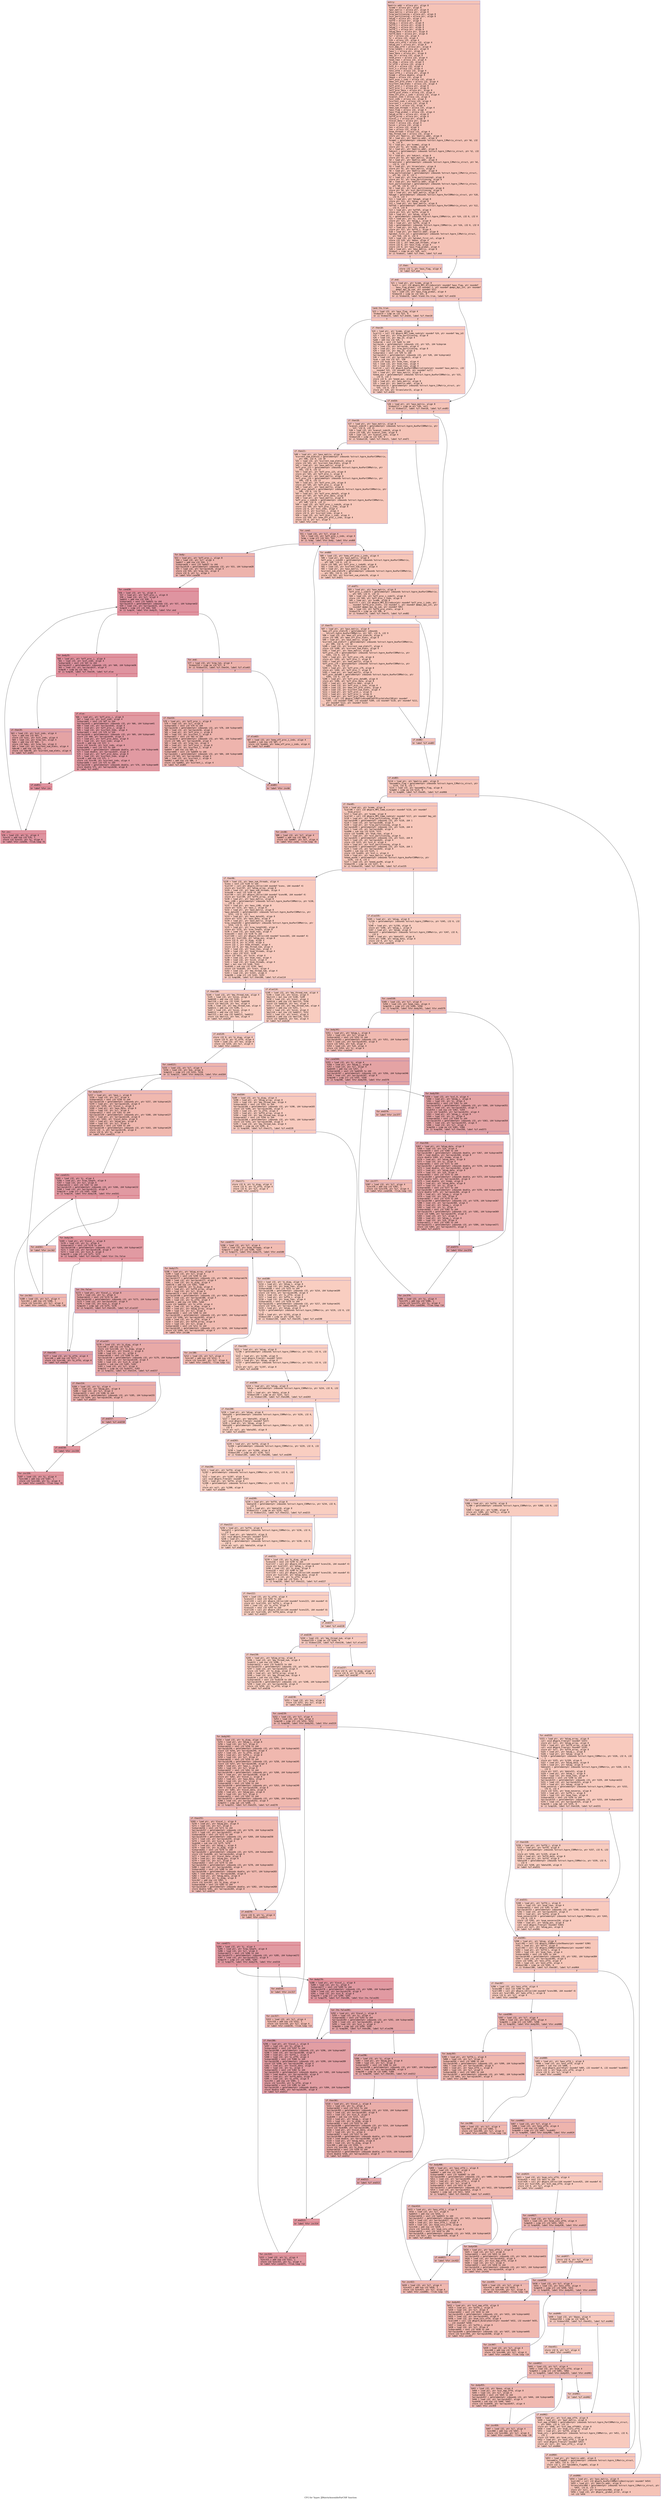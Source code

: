 digraph "CFG for 'hypre_IJMatrixAssembleParCSR' function" {
	label="CFG for 'hypre_IJMatrixAssembleParCSR' function";

	Node0x56408335c8b0 [shape=record,color="#3d50c3ff", style=filled, fillcolor="#e8765c70" fontname="Courier",label="{entry:\l|  %matrix.addr = alloca ptr, align 8\l  %comm = alloca ptr, align 8\l  %par_matrix = alloca ptr, align 8\l  %aux_matrix = alloca ptr, align 8\l  %row_partitioning = alloca ptr, align 8\l  %col_partitioning = alloca ptr, align 8\l  %diag = alloca ptr, align 8\l  %offd = alloca ptr, align 8\l  %diag_i = alloca ptr, align 8\l  %offd_i = alloca ptr, align 8\l  %diag_j = alloca ptr, align 8\l  %offd_j = alloca ptr, align 8\l  %diag_data = alloca ptr, align 8\l  %offd_data = alloca ptr, align 8\l  %i7 = alloca i32, align 4\l  %j = alloca i32, align 4\l  %j0 = alloca i32, align 4\l  %num_cols_offd = alloca i32, align 4\l  %diag_pos = alloca ptr, align 8\l  %col_map_offd = alloca ptr, align 8\l  %row_length = alloca ptr, align 8\l  %aux_j = alloca ptr, align 8\l  %aux_data = alloca ptr, align 8\l  %my_id = alloca i32, align 4\l  %num_procs = alloca i32, align 4\l  %num_rows = alloca i32, align 4\l  %i_diag = alloca i32, align 4\l  %i_offd = alloca i32, align 4\l  %col_0 = alloca i32, align 4\l  %col_n = alloca i32, align 4\l  %nnz_offd = alloca i32, align 4\l  %aux_offd_j = alloca ptr, align 8\l  %temp = alloca double, align 8\l  %base = alloca i32, align 4\l  %off_proc_i_indx = alloca i32, align 4\l  %max_off_proc_elmts = alloca i32, align 4\l  %current_num_elmts = alloca i32, align 4\l  %off_proc_i = alloca ptr, align 8\l  %off_proc_j = alloca ptr, align 8\l  %off_proc_data = alloca ptr, align 8\l  %offd_proc_elmts = alloca i32, align 4\l  %new_off_proc_i_indx = alloca i32, align 4\l  %cancel_indx = alloca i32, align 4\l  %col_indx = alloca i32, align 4\l  %current_indx = alloca i32, align 4\l  %current_i = alloca i32, align 4\l  %row_len = alloca i32, align 4\l  %max_num_threads = alloca i32, align 4\l  %aux_flag = alloca i32, align 4\l  %aux_flag_global = alloca i32, align 4\l  %diag_array = alloca ptr, align 8\l  %offd_array = alloca ptr, align 8\l  %local_j = alloca ptr, align 8\l  %local_data = alloca ptr, align 8\l  %rest = alloca i32, align 4\l  %size = alloca i32, align 4\l  %ns = alloca i32, align 4\l  %ne = alloca i32, align 4\l  %num_threads = alloca i32, align 4\l  %my_thread_num = alloca i32, align 4\l  store ptr %matrix, ptr %matrix.addr, align 8\l  %0 = load ptr, ptr %matrix.addr, align 8\l  %comm1 = getelementptr inbounds %struct.hypre_IJMatrix_struct, ptr %0, i32\l... 0, i32 0\l  %1 = load ptr, ptr %comm1, align 8\l  store ptr %1, ptr %comm, align 8\l  %2 = load ptr, ptr %matrix.addr, align 8\l  %object = getelementptr inbounds %struct.hypre_IJMatrix_struct, ptr %2, i32\l... 0, i32 4\l  %3 = load ptr, ptr %object, align 8\l  store ptr %3, ptr %par_matrix, align 8\l  %4 = load ptr, ptr %matrix.addr, align 8\l  %translator = getelementptr inbounds %struct.hypre_IJMatrix_struct, ptr %4,\l... i32 0, i32 5\l  %5 = load ptr, ptr %translator, align 8\l  store ptr %5, ptr %aux_matrix, align 8\l  %6 = load ptr, ptr %matrix.addr, align 8\l  %row_partitioning2 = getelementptr inbounds %struct.hypre_IJMatrix_struct,\l... ptr %6, i32 0, i32 1\l  %7 = load ptr, ptr %row_partitioning2, align 8\l  store ptr %7, ptr %row_partitioning, align 8\l  %8 = load ptr, ptr %matrix.addr, align 8\l  %col_partitioning3 = getelementptr inbounds %struct.hypre_IJMatrix_struct,\l... ptr %8, i32 0, i32 2\l  %9 = load ptr, ptr %col_partitioning3, align 8\l  store ptr %9, ptr %col_partitioning, align 8\l  %10 = load ptr, ptr %par_matrix, align 8\l  %diag4 = getelementptr inbounds %struct.hypre_ParCSRMatrix_struct, ptr %10,\l... i32 0, i32 7\l  %11 = load ptr, ptr %diag4, align 8\l  store ptr %11, ptr %diag, align 8\l  %12 = load ptr, ptr %par_matrix, align 8\l  %offd5 = getelementptr inbounds %struct.hypre_ParCSRMatrix_struct, ptr %12,\l... i32 0, i32 8\l  %13 = load ptr, ptr %offd5, align 8\l  store ptr %13, ptr %offd, align 8\l  %14 = load ptr, ptr %diag, align 8\l  %i = getelementptr inbounds %struct.hypre_CSRMatrix, ptr %14, i32 0, i32 0\l  %15 = load ptr, ptr %i, align 8\l  store ptr %15, ptr %diag_i, align 8\l  %16 = load ptr, ptr %offd, align 8\l  %i6 = getelementptr inbounds %struct.hypre_CSRMatrix, ptr %16, i32 0, i32 0\l  %17 = load ptr, ptr %i6, align 8\l  store ptr %17, ptr %offd_i, align 8\l  %18 = load ptr, ptr %matrix.addr, align 8\l  %global_first_col = getelementptr inbounds %struct.hypre_IJMatrix_struct,\l... ptr %18, i32 0, i32 9\l  %19 = load i32, ptr %global_first_col, align 8\l  store i32 %19, ptr %base, align 4\l  store i32 1, ptr %max_num_threads, align 4\l  store i32 0, ptr %aux_flag, align 4\l  store i32 0, ptr %aux_flag_global, align 4\l  %20 = load ptr, ptr %aux_matrix, align 8\l  %tobool = icmp ne ptr %20, null\l  br i1 %tobool, label %if.then, label %if.end\l|{<s0>T|<s1>F}}"];
	Node0x56408335c8b0:s0 -> Node0x564083361420[tooltip="entry -> if.then\nProbability 62.50%" ];
	Node0x56408335c8b0:s1 -> Node0x564083361490[tooltip="entry -> if.end\nProbability 37.50%" ];
	Node0x564083361420 [shape=record,color="#3d50c3ff", style=filled, fillcolor="#e97a5f70" fontname="Courier",label="{if.then:\l|  store i32 1, ptr %aux_flag, align 4\l  br label %if.end\l}"];
	Node0x564083361420 -> Node0x564083361490[tooltip="if.then -> if.end\nProbability 100.00%" ];
	Node0x564083361490 [shape=record,color="#3d50c3ff", style=filled, fillcolor="#e8765c70" fontname="Courier",label="{if.end:\l|  %21 = load ptr, ptr %comm, align 8\l  %call = call i32 @hypre_MPI_Allreduce(ptr noundef %aux_flag, ptr noundef\l... %aux_flag_global, i32 noundef 1, ptr noundef @ompi_mpi_int, ptr noundef\l... @ompi_mpi_op_sum, ptr noundef %21)\l  %22 = load i32, ptr %aux_flag_global, align 4\l  %tobool8 = icmp ne i32 %22, 0\l  br i1 %tobool8, label %land.lhs.true, label %if.end16\l|{<s0>T|<s1>F}}"];
	Node0x564083361490:s0 -> Node0x564083361ac0[tooltip="if.end -> land.lhs.true\nProbability 62.50%" ];
	Node0x564083361490:s1 -> Node0x564083361b10[tooltip="if.end -> if.end16\nProbability 37.50%" ];
	Node0x564083361ac0 [shape=record,color="#3d50c3ff", style=filled, fillcolor="#e97a5f70" fontname="Courier",label="{land.lhs.true:\l|  %23 = load i32, ptr %aux_flag, align 4\l  %tobool9 = icmp ne i32 %23, 0\l  br i1 %tobool9, label %if.end16, label %if.then10\l|{<s0>T|<s1>F}}"];
	Node0x564083361ac0:s0 -> Node0x564083361b10[tooltip="land.lhs.true -> if.end16\nProbability 62.50%" ];
	Node0x564083361ac0:s1 -> Node0x564083361d40[tooltip="land.lhs.true -> if.then10\nProbability 37.50%" ];
	Node0x564083361d40 [shape=record,color="#3d50c3ff", style=filled, fillcolor="#ef886b70" fontname="Courier",label="{if.then10:\l|  %24 = load ptr, ptr %comm, align 8\l  %call11 = call i32 @hypre_MPI_Comm_rank(ptr noundef %24, ptr noundef %my_id)\l  %25 = load ptr, ptr %row_partitioning, align 8\l  %26 = load i32, ptr %my_id, align 4\l  %add = add nsw i32 %26, 1\l  %idxprom = sext i32 %add to i64\l  %arrayidx = getelementptr inbounds i32, ptr %25, i64 %idxprom\l  %27 = load i32, ptr %arrayidx, align 4\l  %28 = load ptr, ptr %row_partitioning, align 8\l  %29 = load i32, ptr %my_id, align 4\l  %idxprom12 = sext i32 %29 to i64\l  %arrayidx13 = getelementptr inbounds i32, ptr %28, i64 %idxprom12\l  %30 = load i32, ptr %arrayidx13, align 4\l  %sub = sub nsw i32 %27, %30\l  store i32 %sub, ptr %num_rows, align 4\l  %31 = load i32, ptr %num_rows, align 4\l  %32 = load i32, ptr %num_rows, align 4\l  %call14 = call i32 @hypre_AuxParCSRMatrixCreate(ptr noundef %aux_matrix, i32\l... noundef %31, i32 noundef %32, ptr noundef null)\l  %33 = load ptr, ptr %aux_matrix, align 8\l  %need_aux = getelementptr inbounds %struct.hypre_AuxParCSRMatrix, ptr %33,\l... i32 0, i32 2\l  store i32 0, ptr %need_aux, align 8\l  %34 = load ptr, ptr %aux_matrix, align 8\l  %35 = load ptr, ptr %matrix.addr, align 8\l  %translator15 = getelementptr inbounds %struct.hypre_IJMatrix_struct, ptr\l... %35, i32 0, i32 5\l  store ptr %34, ptr %translator15, align 8\l  br label %if.end16\l}"];
	Node0x564083361d40 -> Node0x564083361b10[tooltip="if.then10 -> if.end16\nProbability 100.00%" ];
	Node0x564083361b10 [shape=record,color="#3d50c3ff", style=filled, fillcolor="#e8765c70" fontname="Courier",label="{if.end16:\l|  %36 = load ptr, ptr %aux_matrix, align 8\l  %tobool17 = icmp ne ptr %36, null\l  br i1 %tobool17, label %if.then18, label %if.end83\l|{<s0>T|<s1>F}}"];
	Node0x564083361b10:s0 -> Node0x5640833630a0[tooltip="if.end16 -> if.then18\nProbability 62.50%" ];
	Node0x564083361b10:s1 -> Node0x564083363120[tooltip="if.end16 -> if.end83\nProbability 37.50%" ];
	Node0x5640833630a0 [shape=record,color="#3d50c3ff", style=filled, fillcolor="#e97a5f70" fontname="Courier",label="{if.then18:\l|  %37 = load ptr, ptr %aux_matrix, align 8\l  %cancel_indx19 = getelementptr inbounds %struct.hypre_AuxParCSRMatrix, ptr\l... %37, i32 0, i32 15\l  %38 = load i32, ptr %cancel_indx19, align 8\l  store i32 %38, ptr %cancel_indx, align 4\l  %39 = load i32, ptr %cancel_indx, align 4\l  %tobool20 = icmp ne i32 %39, 0\l  br i1 %tobool20, label %if.then21, label %if.end71\l|{<s0>T|<s1>F}}"];
	Node0x5640833630a0:s0 -> Node0x564083363620[tooltip="if.then18 -> if.then21\nProbability 62.50%" ];
	Node0x5640833630a0:s1 -> Node0x56408335eb20[tooltip="if.then18 -> if.end71\nProbability 37.50%" ];
	Node0x564083363620 [shape=record,color="#3d50c3ff", style=filled, fillcolor="#ec7f6370" fontname="Courier",label="{if.then21:\l|  %40 = load ptr, ptr %aux_matrix, align 8\l  %current_num_elmts22 = getelementptr inbounds %struct.hypre_AuxParCSRMatrix,\l... ptr %40, i32 0, i32 10\l  %41 = load i32, ptr %current_num_elmts22, align 4\l  store i32 %41, ptr %current_num_elmts, align 4\l  %42 = load ptr, ptr %aux_matrix, align 8\l  %off_proc_i23 = getelementptr inbounds %struct.hypre_AuxParCSRMatrix, ptr\l... %42, i32 0, i32 12\l  %43 = load ptr, ptr %off_proc_i23, align 8\l  store ptr %43, ptr %off_proc_i, align 8\l  %44 = load ptr, ptr %aux_matrix, align 8\l  %off_proc_j24 = getelementptr inbounds %struct.hypre_AuxParCSRMatrix, ptr\l... %44, i32 0, i32 13\l  %45 = load ptr, ptr %off_proc_j24, align 8\l  store ptr %45, ptr %off_proc_j, align 8\l  %46 = load ptr, ptr %aux_matrix, align 8\l  %off_proc_data25 = getelementptr inbounds %struct.hypre_AuxParCSRMatrix, ptr\l... %46, i32 0, i32 14\l  %47 = load ptr, ptr %off_proc_data25, align 8\l  store ptr %47, ptr %off_proc_data, align 8\l  %48 = load ptr, ptr %aux_matrix, align 8\l  %off_proc_i_indx26 = getelementptr inbounds %struct.hypre_AuxParCSRMatrix,\l... ptr %48, i32 0, i32 11\l  %49 = load i32, ptr %off_proc_i_indx26, align 8\l  store i32 %49, ptr %off_proc_i_indx, align 4\l  store i32 0, ptr %col_indx, align 4\l  store i32 0, ptr %current_i, align 4\l  store i32 0, ptr %current_indx, align 4\l  %50 = load i32, ptr %off_proc_i_indx, align 4\l  store i32 %50, ptr %new_off_proc_i_indx, align 4\l  store i32 0, ptr %i7, align 4\l  br label %for.cond\l}"];
	Node0x564083363620 -> Node0x5640833656f0[tooltip="if.then21 -> for.cond\nProbability 100.00%" ];
	Node0x5640833656f0 [shape=record,color="#3d50c3ff", style=filled, fillcolor="#d6524470" fontname="Courier",label="{for.cond:\l|  %51 = load i32, ptr %i7, align 4\l  %52 = load i32, ptr %off_proc_i_indx, align 4\l  %cmp = icmp slt i32 %51, %52\l  br i1 %cmp, label %for.body, label %for.end68\l|{<s0>T|<s1>F}}"];
	Node0x5640833656f0:s0 -> Node0x564083365940[tooltip="for.cond -> for.body\nProbability 96.88%" ];
	Node0x5640833656f0:s1 -> Node0x564083365990[tooltip="for.cond -> for.end68\nProbability 3.12%" ];
	Node0x564083365940 [shape=record,color="#3d50c3ff", style=filled, fillcolor="#d6524470" fontname="Courier",label="{for.body:\l|  %53 = load ptr, ptr %off_proc_i, align 8\l  %54 = load i32, ptr %i7, align 4\l  %add27 = add nsw i32 %54, 1\l  %idxprom28 = sext i32 %add27 to i64\l  %arrayidx29 = getelementptr inbounds i32, ptr %53, i64 %idxprom28\l  %55 = load i32, ptr %arrayidx29, align 4\l  store i32 %55, ptr %row_len, align 4\l  store i32 0, ptr %j, align 4\l  br label %for.cond30\l}"];
	Node0x564083365940 -> Node0x564083365f70[tooltip="for.body -> for.cond30\nProbability 100.00%" ];
	Node0x564083365f70 [shape=record,color="#b70d28ff", style=filled, fillcolor="#b70d2870" fontname="Courier",label="{for.cond30:\l|  %56 = load i32, ptr %j, align 4\l  %57 = load ptr, ptr %off_proc_i, align 8\l  %58 = load i32, ptr %i7, align 4\l  %add31 = add nsw i32 %58, 1\l  %idxprom32 = sext i32 %add31 to i64\l  %arrayidx33 = getelementptr inbounds i32, ptr %57, i64 %idxprom32\l  %59 = load i32, ptr %arrayidx33, align 4\l  %cmp34 = icmp slt i32 %56, %59\l  br i1 %cmp34, label %for.body35, label %for.end\l|{<s0>T|<s1>F}}"];
	Node0x564083365f70:s0 -> Node0x564083366530[tooltip="for.cond30 -> for.body35\nProbability 96.88%" ];
	Node0x564083365f70:s1 -> Node0x5640833665b0[tooltip="for.cond30 -> for.end\nProbability 3.12%" ];
	Node0x564083366530 [shape=record,color="#b70d28ff", style=filled, fillcolor="#b70d2870" fontname="Courier",label="{for.body35:\l|  %60 = load ptr, ptr %off_proc_j, align 8\l  %61 = load i32, ptr %col_indx, align 4\l  %idxprom36 = sext i32 %61 to i64\l  %arrayidx37 = getelementptr inbounds i32, ptr %60, i64 %idxprom36\l  %62 = load i32, ptr %arrayidx37, align 4\l  %cmp38 = icmp eq i32 %62, -1\l  br i1 %cmp38, label %if.then39, label %if.else\l|{<s0>T|<s1>F}}"];
	Node0x564083366530:s0 -> Node0x564083366a70[tooltip="for.body35 -> if.then39\nProbability 37.50%" ];
	Node0x564083366530:s1 -> Node0x564083366af0[tooltip="for.body35 -> if.else\nProbability 62.50%" ];
	Node0x564083366a70 [shape=record,color="#3d50c3ff", style=filled, fillcolor="#c32e3170" fontname="Courier",label="{if.then39:\l|  %63 = load i32, ptr %col_indx, align 4\l  %inc = add nsw i32 %63, 1\l  store i32 %inc, ptr %col_indx, align 4\l  %64 = load i32, ptr %row_len, align 4\l  %dec = add nsw i32 %64, -1\l  store i32 %dec, ptr %row_len, align 4\l  %65 = load i32, ptr %current_num_elmts, align 4\l  %dec40 = add nsw i32 %65, -1\l  store i32 %dec40, ptr %current_num_elmts, align 4\l  br label %if.end51\l}"];
	Node0x564083366a70 -> Node0x564083367240[tooltip="if.then39 -> if.end51\nProbability 100.00%" ];
	Node0x564083366af0 [shape=record,color="#b70d28ff", style=filled, fillcolor="#bb1b2c70" fontname="Courier",label="{if.else:\l|  %66 = load ptr, ptr %off_proc_j, align 8\l  %67 = load i32, ptr %col_indx, align 4\l  %idxprom41 = sext i32 %67 to i64\l  %arrayidx42 = getelementptr inbounds i32, ptr %66, i64 %idxprom41\l  %68 = load i32, ptr %arrayidx42, align 4\l  %69 = load ptr, ptr %off_proc_j, align 8\l  %70 = load i32, ptr %current_indx, align 4\l  %idxprom43 = sext i32 %70 to i64\l  %arrayidx44 = getelementptr inbounds i32, ptr %69, i64 %idxprom43\l  store i32 %68, ptr %arrayidx44, align 4\l  %71 = load ptr, ptr %off_proc_data, align 8\l  %72 = load i32, ptr %col_indx, align 4\l  %inc45 = add nsw i32 %72, 1\l  store i32 %inc45, ptr %col_indx, align 4\l  %idxprom46 = sext i32 %72 to i64\l  %arrayidx47 = getelementptr inbounds double, ptr %71, i64 %idxprom46\l  %73 = load double, ptr %arrayidx47, align 8\l  %74 = load ptr, ptr %off_proc_data, align 8\l  %75 = load i32, ptr %current_indx, align 4\l  %inc48 = add nsw i32 %75, 1\l  store i32 %inc48, ptr %current_indx, align 4\l  %idxprom49 = sext i32 %75 to i64\l  %arrayidx50 = getelementptr inbounds double, ptr %74, i64 %idxprom49\l  store double %73, ptr %arrayidx50, align 8\l  br label %if.end51\l}"];
	Node0x564083366af0 -> Node0x564083367240[tooltip="if.else -> if.end51\nProbability 100.00%" ];
	Node0x564083367240 [shape=record,color="#b70d28ff", style=filled, fillcolor="#b70d2870" fontname="Courier",label="{if.end51:\l|  br label %for.inc\l}"];
	Node0x564083367240 -> Node0x5640833681e0[tooltip="if.end51 -> for.inc\nProbability 100.00%" ];
	Node0x5640833681e0 [shape=record,color="#b70d28ff", style=filled, fillcolor="#b70d2870" fontname="Courier",label="{for.inc:\l|  %76 = load i32, ptr %j, align 4\l  %inc52 = add nsw i32 %76, 1\l  store i32 %inc52, ptr %j, align 4\l  br label %for.cond30, !llvm.loop !6\l}"];
	Node0x5640833681e0 -> Node0x564083365f70[tooltip="for.inc -> for.cond30\nProbability 100.00%" ];
	Node0x5640833665b0 [shape=record,color="#3d50c3ff", style=filled, fillcolor="#d6524470" fontname="Courier",label="{for.end:\l|  %77 = load i32, ptr %row_len, align 4\l  %tobool53 = icmp ne i32 %77, 0\l  br i1 %tobool53, label %if.then54, label %if.else63\l|{<s0>T|<s1>F}}"];
	Node0x5640833665b0:s0 -> Node0x564083368790[tooltip="for.end -> if.then54\nProbability 62.50%" ];
	Node0x5640833665b0:s1 -> Node0x564083368810[tooltip="for.end -> if.else63\nProbability 37.50%" ];
	Node0x564083368790 [shape=record,color="#3d50c3ff", style=filled, fillcolor="#d8564670" fontname="Courier",label="{if.then54:\l|  %78 = load ptr, ptr %off_proc_i, align 8\l  %79 = load i32, ptr %i7, align 4\l  %idxprom55 = sext i32 %79 to i64\l  %arrayidx56 = getelementptr inbounds i32, ptr %78, i64 %idxprom55\l  %80 = load i32, ptr %arrayidx56, align 4\l  %81 = load ptr, ptr %off_proc_i, align 8\l  %82 = load i32, ptr %current_i, align 4\l  %idxprom57 = sext i32 %82 to i64\l  %arrayidx58 = getelementptr inbounds i32, ptr %81, i64 %idxprom57\l  store i32 %80, ptr %arrayidx58, align 4\l  %83 = load i32, ptr %row_len, align 4\l  %84 = load ptr, ptr %off_proc_i, align 8\l  %85 = load i32, ptr %current_i, align 4\l  %add59 = add nsw i32 %85, 1\l  %idxprom60 = sext i32 %add59 to i64\l  %arrayidx61 = getelementptr inbounds i32, ptr %84, i64 %idxprom60\l  store i32 %83, ptr %arrayidx61, align 4\l  %86 = load i32, ptr %current_i, align 4\l  %add62 = add nsw i32 %86, 2\l  store i32 %add62, ptr %current_i, align 4\l  br label %if.end65\l}"];
	Node0x564083368790 -> Node0x564083369550[tooltip="if.then54 -> if.end65\nProbability 100.00%" ];
	Node0x564083368810 [shape=record,color="#3d50c3ff", style=filled, fillcolor="#de614d70" fontname="Courier",label="{if.else63:\l|  %87 = load i32, ptr %new_off_proc_i_indx, align 4\l  %sub64 = sub nsw i32 %87, 2\l  store i32 %sub64, ptr %new_off_proc_i_indx, align 4\l  br label %if.end65\l}"];
	Node0x564083368810 -> Node0x564083369550[tooltip="if.else63 -> if.end65\nProbability 100.00%" ];
	Node0x564083369550 [shape=record,color="#3d50c3ff", style=filled, fillcolor="#d6524470" fontname="Courier",label="{if.end65:\l|  br label %for.inc66\l}"];
	Node0x564083369550 -> Node0x5640833698e0[tooltip="if.end65 -> for.inc66\nProbability 100.00%" ];
	Node0x5640833698e0 [shape=record,color="#3d50c3ff", style=filled, fillcolor="#d6524470" fontname="Courier",label="{for.inc66:\l|  %88 = load i32, ptr %i7, align 4\l  %add67 = add nsw i32 %88, 2\l  store i32 %add67, ptr %i7, align 4\l  br label %for.cond, !llvm.loop !8\l}"];
	Node0x5640833698e0 -> Node0x5640833656f0[tooltip="for.inc66 -> for.cond\nProbability 100.00%" ];
	Node0x564083365990 [shape=record,color="#3d50c3ff", style=filled, fillcolor="#ec7f6370" fontname="Courier",label="{for.end68:\l|  %89 = load i32, ptr %new_off_proc_i_indx, align 4\l  %90 = load ptr, ptr %aux_matrix, align 8\l  %off_proc_i_indx69 = getelementptr inbounds %struct.hypre_AuxParCSRMatrix,\l... ptr %90, i32 0, i32 11\l  store i32 %89, ptr %off_proc_i_indx69, align 8\l  %91 = load i32, ptr %current_num_elmts, align 4\l  %92 = load ptr, ptr %aux_matrix, align 8\l  %current_num_elmts70 = getelementptr inbounds %struct.hypre_AuxParCSRMatrix,\l... ptr %92, i32 0, i32 10\l  store i32 %91, ptr %current_num_elmts70, align 4\l  br label %if.end71\l}"];
	Node0x564083365990 -> Node0x56408335eb20[tooltip="for.end68 -> if.end71\nProbability 100.00%" ];
	Node0x56408335eb20 [shape=record,color="#3d50c3ff", style=filled, fillcolor="#e97a5f70" fontname="Courier",label="{if.end71:\l|  %93 = load ptr, ptr %aux_matrix, align 8\l  %off_proc_i_indx72 = getelementptr inbounds %struct.hypre_AuxParCSRMatrix,\l... ptr %93, i32 0, i32 11\l  %94 = load i32, ptr %off_proc_i_indx72, align 8\l  store i32 %94, ptr %off_proc_i_indx, align 4\l  %95 = load ptr, ptr %comm, align 8\l  %call73 = call i32 @hypre_MPI_Allreduce(ptr noundef %off_proc_i_indx, ptr\l... noundef %offd_proc_elmts, i32 noundef 1, ptr noundef @ompi_mpi_int, ptr\l... noundef @ompi_mpi_op_sum, ptr noundef %95)\l  %96 = load i32, ptr %offd_proc_elmts, align 4\l  %tobool74 = icmp ne i32 %96, 0\l  br i1 %tobool74, label %if.then75, label %if.end82\l|{<s0>T|<s1>F}}"];
	Node0x56408335eb20:s0 -> Node0x564083364ac0[tooltip="if.end71 -> if.then75\nProbability 62.50%" ];
	Node0x56408335eb20:s1 -> Node0x564083364b10[tooltip="if.end71 -> if.end82\nProbability 37.50%" ];
	Node0x564083364ac0 [shape=record,color="#3d50c3ff", style=filled, fillcolor="#ec7f6370" fontname="Courier",label="{if.then75:\l|  %97 = load ptr, ptr %aux_matrix, align 8\l  %max_off_proc_elmts76 = getelementptr inbounds\l... %struct.hypre_AuxParCSRMatrix, ptr %97, i32 0, i32 9\l  %98 = load i32, ptr %max_off_proc_elmts76, align 8\l  store i32 %98, ptr %max_off_proc_elmts, align 4\l  %99 = load ptr, ptr %aux_matrix, align 8\l  %current_num_elmts77 = getelementptr inbounds %struct.hypre_AuxParCSRMatrix,\l... ptr %99, i32 0, i32 10\l  %100 = load i32, ptr %current_num_elmts77, align 4\l  store i32 %100, ptr %current_num_elmts, align 4\l  %101 = load ptr, ptr %aux_matrix, align 8\l  %off_proc_i78 = getelementptr inbounds %struct.hypre_AuxParCSRMatrix, ptr\l... %101, i32 0, i32 12\l  %102 = load ptr, ptr %off_proc_i78, align 8\l  store ptr %102, ptr %off_proc_i, align 8\l  %103 = load ptr, ptr %aux_matrix, align 8\l  %off_proc_j79 = getelementptr inbounds %struct.hypre_AuxParCSRMatrix, ptr\l... %103, i32 0, i32 13\l  %104 = load ptr, ptr %off_proc_j79, align 8\l  store ptr %104, ptr %off_proc_j, align 8\l  %105 = load ptr, ptr %aux_matrix, align 8\l  %off_proc_data80 = getelementptr inbounds %struct.hypre_AuxParCSRMatrix, ptr\l... %105, i32 0, i32 14\l  %106 = load ptr, ptr %off_proc_data80, align 8\l  store ptr %106, ptr %off_proc_data, align 8\l  %107 = load ptr, ptr %matrix.addr, align 8\l  %108 = load i32, ptr %off_proc_i_indx, align 4\l  %109 = load i32, ptr %max_off_proc_elmts, align 4\l  %110 = load i32, ptr %current_num_elmts, align 4\l  %111 = load ptr, ptr %off_proc_i, align 8\l  %112 = load ptr, ptr %off_proc_j, align 8\l  %113 = load ptr, ptr %off_proc_data, align 8\l  %call81 = call i32 @hypre_IJMatrixAssembleOffProcValsParCSR(ptr noundef\l... %107, i32 noundef %108, i32 noundef %109, i32 noundef %110, ptr noundef %111,\l... ptr noundef %112, ptr noundef %113)\l  br label %if.end82\l}"];
	Node0x564083364ac0 -> Node0x564083364b10[tooltip="if.then75 -> if.end82\nProbability 100.00%" ];
	Node0x564083364b10 [shape=record,color="#3d50c3ff", style=filled, fillcolor="#e97a5f70" fontname="Courier",label="{if.end82:\l|  br label %if.end83\l}"];
	Node0x564083364b10 -> Node0x564083363120[tooltip="if.end82 -> if.end83\nProbability 100.00%" ];
	Node0x564083363120 [shape=record,color="#3d50c3ff", style=filled, fillcolor="#e8765c70" fontname="Courier",label="{if.end83:\l|  %114 = load ptr, ptr %matrix.addr, align 8\l  %assemble_flag = getelementptr inbounds %struct.hypre_IJMatrix_struct, ptr\l... %114, i32 0, i32 7\l  %115 = load i32, ptr %assemble_flag, align 8\l  %cmp84 = icmp eq i32 %115, 0\l  br i1 %cmp84, label %if.then85, label %if.end466\l|{<s0>T|<s1>F}}"];
	Node0x564083363120:s0 -> Node0x56408336c880[tooltip="if.end83 -> if.then85\nProbability 37.50%" ];
	Node0x564083363120:s1 -> Node0x56408336c8d0[tooltip="if.end83 -> if.end466\nProbability 62.50%" ];
	Node0x56408336c880 [shape=record,color="#3d50c3ff", style=filled, fillcolor="#ec7f6370" fontname="Courier",label="{if.then85:\l|  %116 = load ptr, ptr %comm, align 8\l  %call86 = call i32 @hypre_MPI_Comm_size(ptr noundef %116, ptr noundef\l... %num_procs)\l  %117 = load ptr, ptr %comm, align 8\l  %call87 = call i32 @hypre_MPI_Comm_rank(ptr noundef %117, ptr noundef %my_id)\l  %118 = load ptr, ptr %row_partitioning, align 8\l  %arrayidx88 = getelementptr inbounds i32, ptr %118, i64 1\l  %119 = load i32, ptr %arrayidx88, align 4\l  %120 = load ptr, ptr %row_partitioning, align 8\l  %arrayidx89 = getelementptr inbounds i32, ptr %120, i64 0\l  %121 = load i32, ptr %arrayidx89, align 4\l  %sub90 = sub nsw i32 %119, %121\l  store i32 %sub90, ptr %num_rows, align 4\l  %122 = load ptr, ptr %col_partitioning, align 8\l  %arrayidx91 = getelementptr inbounds i32, ptr %122, i64 0\l  %123 = load i32, ptr %arrayidx91, align 4\l  store i32 %123, ptr %col_0, align 4\l  %124 = load ptr, ptr %col_partitioning, align 8\l  %arrayidx92 = getelementptr inbounds i32, ptr %124, i64 1\l  %125 = load i32, ptr %arrayidx92, align 4\l  %sub93 = sub nsw i32 %125, 1\l  store i32 %sub93, ptr %col_n, align 4\l  %126 = load ptr, ptr %aux_matrix, align 8\l  %need_aux94 = getelementptr inbounds %struct.hypre_AuxParCSRMatrix, ptr\l... %126, i32 0, i32 2\l  %127 = load i32, ptr %need_aux94, align 8\l  %tobool95 = icmp ne i32 %127, 0\l  br i1 %tobool95, label %if.then96, label %if.else335\l|{<s0>T|<s1>F}}"];
	Node0x56408336c880:s0 -> Node0x56408336da60[tooltip="if.then85 -> if.then96\nProbability 62.50%" ];
	Node0x56408336c880:s1 -> Node0x56408336dae0[tooltip="if.then85 -> if.else335\nProbability 37.50%" ];
	Node0x56408336da60 [shape=record,color="#3d50c3ff", style=filled, fillcolor="#ef886b70" fontname="Courier",label="{if.then96:\l|  %128 = load i32, ptr %max_num_threads, align 4\l  %conv = sext i32 %128 to i64\l  %call97 = call ptr @hypre_CAlloc(i64 noundef %conv, i64 noundef 4)\l  store ptr %call97, ptr %diag_array, align 8\l  %129 = load i32, ptr %max_num_threads, align 4\l  %conv98 = sext i32 %129 to i64\l  %call99 = call ptr @hypre_CAlloc(i64 noundef %conv98, i64 noundef 4)\l  store ptr %call99, ptr %offd_array, align 8\l  %130 = load ptr, ptr %aux_matrix, align 8\l  %aux_j100 = getelementptr inbounds %struct.hypre_AuxParCSRMatrix, ptr %130,\l... i32 0, i32 5\l  %131 = load ptr, ptr %aux_j100, align 8\l  store ptr %131, ptr %aux_j, align 8\l  %132 = load ptr, ptr %aux_matrix, align 8\l  %aux_data101 = getelementptr inbounds %struct.hypre_AuxParCSRMatrix, ptr\l... %132, i32 0, i32 6\l  %133 = load ptr, ptr %aux_data101, align 8\l  store ptr %133, ptr %aux_data, align 8\l  %134 = load ptr, ptr %aux_matrix, align 8\l  %row_length102 = getelementptr inbounds %struct.hypre_AuxParCSRMatrix, ptr\l... %134, i32 0, i32 3\l  %135 = load ptr, ptr %row_length102, align 8\l  store ptr %135, ptr %row_length, align 8\l  %136 = load i32, ptr %num_rows, align 4\l  %conv103 = sext i32 %136 to i64\l  %call104 = call ptr @hypre_CAlloc(i64 noundef %conv103, i64 noundef 4)\l  store ptr %call104, ptr %diag_pos, align 8\l  store i32 0, ptr %i_diag, align 4\l  store i32 0, ptr %i_offd, align 4\l  store i32 1, ptr %num_threads, align 4\l  store i32 0, ptr %my_thread_num, align 4\l  %137 = load i32, ptr %num_rows, align 4\l  %138 = load i32, ptr %num_threads, align 4\l  %div = sdiv i32 %137, %138\l  store i32 %div, ptr %size, align 4\l  %139 = load i32, ptr %num_rows, align 4\l  %140 = load i32, ptr %size, align 4\l  %141 = load i32, ptr %num_threads, align 4\l  %mul = mul nsw i32 %140, %141\l  %sub105 = sub nsw i32 %139, %mul\l  store i32 %sub105, ptr %rest, align 4\l  %142 = load i32, ptr %my_thread_num, align 4\l  %143 = load i32, ptr %rest, align 4\l  %cmp106 = icmp slt i32 %142, %143\l  br i1 %cmp106, label %if.then108, label %if.else114\l|{<s0>T|<s1>F}}"];
	Node0x56408336da60:s0 -> Node0x5640833639a0[tooltip="if.then96 -> if.then108\nProbability 50.00%" ];
	Node0x56408336da60:s1 -> Node0x564083363a20[tooltip="if.then96 -> if.else114\nProbability 50.00%" ];
	Node0x5640833639a0 [shape=record,color="#3d50c3ff", style=filled, fillcolor="#f08b6e70" fontname="Courier",label="{if.then108:\l|  %144 = load i32, ptr %my_thread_num, align 4\l  %145 = load i32, ptr %size, align 4\l  %add109 = add nsw i32 %145, 1\l  %mul110 = mul nsw i32 %144, %add109\l  store i32 %mul110, ptr %ns, align 4\l  %146 = load i32, ptr %my_thread_num, align 4\l  %add111 = add nsw i32 %146, 1\l  %147 = load i32, ptr %size, align 4\l  %add112 = add nsw i32 %147, 1\l  %mul113 = mul nsw i32 %add111, %add112\l  store i32 %mul113, ptr %ne, align 4\l  br label %if.end120\l}"];
	Node0x5640833639a0 -> Node0x564083364200[tooltip="if.then108 -> if.end120\nProbability 100.00%" ];
	Node0x564083363a20 [shape=record,color="#3d50c3ff", style=filled, fillcolor="#f08b6e70" fontname="Courier",label="{if.else114:\l|  %148 = load i32, ptr %my_thread_num, align 4\l  %149 = load i32, ptr %size, align 4\l  %mul115 = mul nsw i32 %148, %149\l  %150 = load i32, ptr %rest, align 4\l  %add116 = add nsw i32 %mul115, %150\l  store i32 %add116, ptr %ns, align 4\l  %151 = load i32, ptr %my_thread_num, align 4\l  %add117 = add nsw i32 %151, 1\l  %152 = load i32, ptr %size, align 4\l  %mul118 = mul nsw i32 %add117, %152\l  %153 = load i32, ptr %rest, align 4\l  %add119 = add nsw i32 %mul118, %153\l  store i32 %add119, ptr %ne, align 4\l  br label %if.end120\l}"];
	Node0x564083363a20 -> Node0x564083364200[tooltip="if.else114 -> if.end120\nProbability 100.00%" ];
	Node0x564083364200 [shape=record,color="#3d50c3ff", style=filled, fillcolor="#ef886b70" fontname="Courier",label="{if.end120:\l|  store i32 0, ptr %i_diag, align 4\l  store i32 0, ptr %i_offd, align 4\l  %154 = load i32, ptr %ns, align 4\l  store i32 %154, ptr %i7, align 4\l  br label %for.cond121\l}"];
	Node0x564083364200 -> Node0x564083371630[tooltip="if.end120 -> for.cond121\nProbability 100.00%" ];
	Node0x564083371630 [shape=record,color="#3d50c3ff", style=filled, fillcolor="#d8564670" fontname="Courier",label="{for.cond121:\l|  %155 = load i32, ptr %i7, align 4\l  %156 = load i32, ptr %ne, align 4\l  %cmp122 = icmp slt i32 %155, %156\l  br i1 %cmp122, label %for.body124, label %for.end164\l|{<s0>T|<s1>F}}"];
	Node0x564083371630:s0 -> Node0x5640833718d0[tooltip="for.cond121 -> for.body124\nProbability 96.88%" ];
	Node0x564083371630:s1 -> Node0x564083371950[tooltip="for.cond121 -> for.end164\nProbability 3.12%" ];
	Node0x5640833718d0 [shape=record,color="#3d50c3ff", style=filled, fillcolor="#dc5d4a70" fontname="Courier",label="{for.body124:\l|  %157 = load ptr, ptr %aux_j, align 8\l  %158 = load i32, ptr %i7, align 4\l  %idxprom125 = sext i32 %158 to i64\l  %arrayidx126 = getelementptr inbounds ptr, ptr %157, i64 %idxprom125\l  %159 = load ptr, ptr %arrayidx126, align 8\l  store ptr %159, ptr %local_j, align 8\l  %160 = load ptr, ptr %aux_data, align 8\l  %161 = load i32, ptr %i7, align 4\l  %idxprom127 = sext i32 %161 to i64\l  %arrayidx128 = getelementptr inbounds ptr, ptr %160, i64 %idxprom127\l  %162 = load ptr, ptr %arrayidx128, align 8\l  store ptr %162, ptr %local_data, align 8\l  %163 = load ptr, ptr %diag_pos, align 8\l  %164 = load i32, ptr %i7, align 4\l  %idxprom129 = sext i32 %164 to i64\l  %arrayidx130 = getelementptr inbounds i32, ptr %163, i64 %idxprom129\l  store i32 -1, ptr %arrayidx130, align 4\l  store i32 0, ptr %j, align 4\l  br label %for.cond131\l}"];
	Node0x5640833718d0 -> Node0x564083372550[tooltip="for.body124 -> for.cond131\nProbability 100.00%" ];
	Node0x564083372550 [shape=record,color="#b70d28ff", style=filled, fillcolor="#bb1b2c70" fontname="Courier",label="{for.cond131:\l|  %165 = load i32, ptr %j, align 4\l  %166 = load ptr, ptr %row_length, align 8\l  %167 = load i32, ptr %i7, align 4\l  %idxprom132 = sext i32 %167 to i64\l  %arrayidx133 = getelementptr inbounds i32, ptr %166, i64 %idxprom132\l  %168 = load i32, ptr %arrayidx133, align 4\l  %cmp134 = icmp slt i32 %165, %168\l  br i1 %cmp134, label %for.body136, label %for.end161\l|{<s0>T|<s1>F}}"];
	Node0x564083372550:s0 -> Node0x564083372a60[tooltip="for.cond131 -> for.body136\nProbability 96.88%" ];
	Node0x564083372550:s1 -> Node0x564083372ae0[tooltip="for.cond131 -> for.end161\nProbability 3.12%" ];
	Node0x564083372a60 [shape=record,color="#b70d28ff", style=filled, fillcolor="#bb1b2c70" fontname="Courier",label="{for.body136:\l|  %169 = load ptr, ptr %local_j, align 8\l  %170 = load i32, ptr %j, align 4\l  %idxprom137 = sext i32 %170 to i64\l  %arrayidx138 = getelementptr inbounds i32, ptr %169, i64 %idxprom137\l  %171 = load i32, ptr %arrayidx138, align 4\l  %172 = load i32, ptr %col_0, align 4\l  %cmp139 = icmp slt i32 %171, %172\l  br i1 %cmp139, label %if.then145, label %lor.lhs.false\l|{<s0>T|<s1>F}}"];
	Node0x564083372a60:s0 -> Node0x564083373030[tooltip="for.body136 -> if.then145\nProbability 50.00%" ];
	Node0x564083372a60:s1 -> Node0x5640833730b0[tooltip="for.body136 -> lor.lhs.false\nProbability 50.00%" ];
	Node0x5640833730b0 [shape=record,color="#3d50c3ff", style=filled, fillcolor="#c32e3170" fontname="Courier",label="{lor.lhs.false:\l|  %173 = load ptr, ptr %local_j, align 8\l  %174 = load i32, ptr %j, align 4\l  %idxprom141 = sext i32 %174 to i64\l  %arrayidx142 = getelementptr inbounds i32, ptr %173, i64 %idxprom141\l  %175 = load i32, ptr %arrayidx142, align 4\l  %176 = load i32, ptr %col_n, align 4\l  %cmp143 = icmp sgt i32 %175, %176\l  br i1 %cmp143, label %if.then145, label %if.else147\l|{<s0>T|<s1>F}}"];
	Node0x5640833730b0:s0 -> Node0x564083373030[tooltip="lor.lhs.false -> if.then145\nProbability 50.00%" ];
	Node0x5640833730b0:s1 -> Node0x564083373600[tooltip="lor.lhs.false -> if.else147\nProbability 50.00%" ];
	Node0x564083373030 [shape=record,color="#3d50c3ff", style=filled, fillcolor="#be242e70" fontname="Courier",label="{if.then145:\l|  %177 = load i32, ptr %i_offd, align 4\l  %inc146 = add nsw i32 %177, 1\l  store i32 %inc146, ptr %i_offd, align 4\l  br label %if.end158\l}"];
	Node0x564083373030 -> Node0x564083373900[tooltip="if.then145 -> if.end158\nProbability 100.00%" ];
	Node0x564083373600 [shape=record,color="#3d50c3ff", style=filled, fillcolor="#ca3b3770" fontname="Courier",label="{if.else147:\l|  %178 = load i32, ptr %i_diag, align 4\l  %inc148 = add nsw i32 %178, 1\l  store i32 %inc148, ptr %i_diag, align 4\l  %179 = load ptr, ptr %local_j, align 8\l  %180 = load i32, ptr %j, align 4\l  %idxprom149 = sext i32 %180 to i64\l  %arrayidx150 = getelementptr inbounds i32, ptr %179, i64 %idxprom149\l  %181 = load i32, ptr %arrayidx150, align 4\l  %182 = load i32, ptr %col_0, align 4\l  %sub151 = sub nsw i32 %181, %182\l  %183 = load i32, ptr %i7, align 4\l  %cmp152 = icmp eq i32 %sub151, %183\l  br i1 %cmp152, label %if.then154, label %if.end157\l|{<s0>T|<s1>F}}"];
	Node0x564083373600:s0 -> Node0x564083374110[tooltip="if.else147 -> if.then154\nProbability 50.00%" ];
	Node0x564083373600:s1 -> Node0x564083374190[tooltip="if.else147 -> if.end157\nProbability 50.00%" ];
	Node0x564083374110 [shape=record,color="#3d50c3ff", style=filled, fillcolor="#d0473d70" fontname="Courier",label="{if.then154:\l|  %184 = load i32, ptr %j, align 4\l  %185 = load ptr, ptr %diag_pos, align 8\l  %186 = load i32, ptr %i7, align 4\l  %idxprom155 = sext i32 %186 to i64\l  %arrayidx156 = getelementptr inbounds i32, ptr %185, i64 %idxprom155\l  store i32 %184, ptr %arrayidx156, align 4\l  br label %if.end157\l}"];
	Node0x564083374110 -> Node0x564083374190[tooltip="if.then154 -> if.end157\nProbability 100.00%" ];
	Node0x564083374190 [shape=record,color="#3d50c3ff", style=filled, fillcolor="#ca3b3770" fontname="Courier",label="{if.end157:\l|  br label %if.end158\l}"];
	Node0x564083374190 -> Node0x564083373900[tooltip="if.end157 -> if.end158\nProbability 100.00%" ];
	Node0x564083373900 [shape=record,color="#b70d28ff", style=filled, fillcolor="#bb1b2c70" fontname="Courier",label="{if.end158:\l|  br label %for.inc159\l}"];
	Node0x564083373900 -> Node0x564083374790[tooltip="if.end158 -> for.inc159\nProbability 100.00%" ];
	Node0x564083374790 [shape=record,color="#b70d28ff", style=filled, fillcolor="#bb1b2c70" fontname="Courier",label="{for.inc159:\l|  %187 = load i32, ptr %j, align 4\l  %inc160 = add nsw i32 %187, 1\l  store i32 %inc160, ptr %j, align 4\l  br label %for.cond131, !llvm.loop !9\l}"];
	Node0x564083374790 -> Node0x564083372550[tooltip="for.inc159 -> for.cond131\nProbability 100.00%" ];
	Node0x564083372ae0 [shape=record,color="#3d50c3ff", style=filled, fillcolor="#dc5d4a70" fontname="Courier",label="{for.end161:\l|  br label %for.inc162\l}"];
	Node0x564083372ae0 -> Node0x564083374bd0[tooltip="for.end161 -> for.inc162\nProbability 100.00%" ];
	Node0x564083374bd0 [shape=record,color="#3d50c3ff", style=filled, fillcolor="#dc5d4a70" fontname="Courier",label="{for.inc162:\l|  %188 = load i32, ptr %i7, align 4\l  %inc163 = add nsw i32 %188, 1\l  store i32 %inc163, ptr %i7, align 4\l  br label %for.cond121, !llvm.loop !10\l}"];
	Node0x564083374bd0 -> Node0x564083371630[tooltip="for.inc162 -> for.cond121\nProbability 100.00%" ];
	Node0x564083371950 [shape=record,color="#3d50c3ff", style=filled, fillcolor="#ef886b70" fontname="Courier",label="{for.end164:\l|  %189 = load i32, ptr %i_diag, align 4\l  %190 = load ptr, ptr %diag_array, align 8\l  %191 = load i32, ptr %my_thread_num, align 4\l  %idxprom165 = sext i32 %191 to i64\l  %arrayidx166 = getelementptr inbounds i32, ptr %190, i64 %idxprom165\l  store i32 %189, ptr %arrayidx166, align 4\l  %192 = load i32, ptr %i_offd, align 4\l  %193 = load ptr, ptr %offd_array, align 8\l  %194 = load i32, ptr %my_thread_num, align 4\l  %idxprom167 = sext i32 %194 to i64\l  %arrayidx168 = getelementptr inbounds i32, ptr %193, i64 %idxprom167\l  store i32 %192, ptr %arrayidx168, align 4\l  %195 = load i32, ptr %my_thread_num, align 4\l  %cmp169 = icmp eq i32 %195, 0\l  br i1 %cmp169, label %if.then171, label %if.end228\l|{<s0>T|<s1>F}}"];
	Node0x564083371950:s0 -> Node0x56408336ad00[tooltip="for.end164 -> if.then171\nProbability 37.50%" ];
	Node0x564083371950:s1 -> Node0x56408336ad80[tooltip="for.end164 -> if.end228\nProbability 62.50%" ];
	Node0x56408336ad00 [shape=record,color="#3d50c3ff", style=filled, fillcolor="#f2907270" fontname="Courier",label="{if.then171:\l|  store i32 0, ptr %i_diag, align 4\l  store i32 0, ptr %i_offd, align 4\l  store i32 0, ptr %i7, align 4\l  br label %for.cond172\l}"];
	Node0x56408336ad00 -> Node0x56408336b090[tooltip="if.then171 -> for.cond172\nProbability 100.00%" ];
	Node0x56408336b090 [shape=record,color="#3d50c3ff", style=filled, fillcolor="#e1675170" fontname="Courier",label="{for.cond172:\l|  %196 = load i32, ptr %i7, align 4\l  %197 = load i32, ptr %num_threads, align 4\l  %cmp173 = icmp slt i32 %196, %197\l  br i1 %cmp173, label %for.body175, label %for.end188\l|{<s0>T|<s1>F}}"];
	Node0x56408336b090:s0 -> Node0x56408336b330[tooltip="for.cond172 -> for.body175\nProbability 96.88%" ];
	Node0x56408336b090:s1 -> Node0x56408336b3b0[tooltip="for.cond172 -> for.end188\nProbability 3.12%" ];
	Node0x56408336b330 [shape=record,color="#3d50c3ff", style=filled, fillcolor="#e1675170" fontname="Courier",label="{for.body175:\l|  %198 = load ptr, ptr %diag_array, align 8\l  %199 = load i32, ptr %i7, align 4\l  %idxprom176 = sext i32 %199 to i64\l  %arrayidx177 = getelementptr inbounds i32, ptr %198, i64 %idxprom176\l  %200 = load i32, ptr %arrayidx177, align 4\l  %201 = load i32, ptr %i_diag, align 4\l  %add178 = add nsw i32 %201, %200\l  store i32 %add178, ptr %i_diag, align 4\l  %202 = load ptr, ptr %offd_array, align 8\l  %203 = load i32, ptr %i7, align 4\l  %idxprom179 = sext i32 %203 to i64\l  %arrayidx180 = getelementptr inbounds i32, ptr %202, i64 %idxprom179\l  %204 = load i32, ptr %arrayidx180, align 4\l  %205 = load i32, ptr %i_offd, align 4\l  %add181 = add nsw i32 %205, %204\l  store i32 %add181, ptr %i_offd, align 4\l  %206 = load i32, ptr %i_diag, align 4\l  %207 = load ptr, ptr %diag_array, align 8\l  %208 = load i32, ptr %i7, align 4\l  %idxprom182 = sext i32 %208 to i64\l  %arrayidx183 = getelementptr inbounds i32, ptr %207, i64 %idxprom182\l  store i32 %206, ptr %arrayidx183, align 4\l  %209 = load i32, ptr %i_offd, align 4\l  %210 = load ptr, ptr %offd_array, align 8\l  %211 = load i32, ptr %i7, align 4\l  %idxprom184 = sext i32 %211 to i64\l  %arrayidx185 = getelementptr inbounds i32, ptr %210, i64 %idxprom184\l  store i32 %209, ptr %arrayidx185, align 4\l  br label %for.inc186\l}"];
	Node0x56408336b330 -> Node0x564083378120[tooltip="for.body175 -> for.inc186\nProbability 100.00%" ];
	Node0x564083378120 [shape=record,color="#3d50c3ff", style=filled, fillcolor="#e1675170" fontname="Courier",label="{for.inc186:\l|  %212 = load i32, ptr %i7, align 4\l  %inc187 = add nsw i32 %212, 1\l  store i32 %inc187, ptr %i7, align 4\l  br label %for.cond172, !llvm.loop !11\l}"];
	Node0x564083378120 -> Node0x56408336b090[tooltip="for.inc186 -> for.cond172\nProbability 100.00%" ];
	Node0x56408336b3b0 [shape=record,color="#3d50c3ff", style=filled, fillcolor="#f2907270" fontname="Courier",label="{for.end188:\l|  %213 = load i32, ptr %i_diag, align 4\l  %214 = load ptr, ptr %diag_i, align 8\l  %215 = load i32, ptr %num_rows, align 4\l  %idxprom189 = sext i32 %215 to i64\l  %arrayidx190 = getelementptr inbounds i32, ptr %214, i64 %idxprom189\l  store i32 %213, ptr %arrayidx190, align 4\l  %216 = load i32, ptr %i_offd, align 4\l  %217 = load ptr, ptr %offd_i, align 8\l  %218 = load i32, ptr %num_rows, align 4\l  %idxprom191 = sext i32 %218 to i64\l  %arrayidx192 = getelementptr inbounds i32, ptr %217, i64 %idxprom191\l  store i32 %216, ptr %arrayidx192, align 4\l  %219 = load ptr, ptr %diag, align 8\l  %j193 = getelementptr inbounds %struct.hypre_CSRMatrix, ptr %219, i32 0, i32\l... 1\l  %220 = load ptr, ptr %j193, align 8\l  %tobool194 = icmp ne ptr %220, null\l  br i1 %tobool194, label %if.then195, label %if.end198\l|{<s0>T|<s1>F}}"];
	Node0x56408336b3b0:s0 -> Node0x564083378f60[tooltip="for.end188 -> if.then195\nProbability 62.50%" ];
	Node0x56408336b3b0:s1 -> Node0x564083378fe0[tooltip="for.end188 -> if.end198\nProbability 37.50%" ];
	Node0x564083378f60 [shape=record,color="#3d50c3ff", style=filled, fillcolor="#f3947570" fontname="Courier",label="{if.then195:\l|  %221 = load ptr, ptr %diag, align 8\l  %j196 = getelementptr inbounds %struct.hypre_CSRMatrix, ptr %221, i32 0, i32\l... 1\l  %222 = load ptr, ptr %j196, align 8\l  call void @hypre_Free(ptr noundef %222)\l  %223 = load ptr, ptr %diag, align 8\l  %j197 = getelementptr inbounds %struct.hypre_CSRMatrix, ptr %223, i32 0, i32\l... 1\l  store ptr null, ptr %j197, align 8\l  br label %if.end198\l}"];
	Node0x564083378f60 -> Node0x564083378fe0[tooltip="if.then195 -> if.end198\nProbability 100.00%" ];
	Node0x564083378fe0 [shape=record,color="#3d50c3ff", style=filled, fillcolor="#f2907270" fontname="Courier",label="{if.end198:\l|  %224 = load ptr, ptr %diag, align 8\l  %data = getelementptr inbounds %struct.hypre_CSRMatrix, ptr %224, i32 0, i32\l... 6\l  %225 = load ptr, ptr %data, align 8\l  %tobool199 = icmp ne ptr %225, null\l  br i1 %tobool199, label %if.then200, label %if.end203\l|{<s0>T|<s1>F}}"];
	Node0x564083378fe0:s0 -> Node0x5640833798f0[tooltip="if.end198 -> if.then200\nProbability 62.50%" ];
	Node0x564083378fe0:s1 -> Node0x564083379970[tooltip="if.end198 -> if.end203\nProbability 37.50%" ];
	Node0x5640833798f0 [shape=record,color="#3d50c3ff", style=filled, fillcolor="#f3947570" fontname="Courier",label="{if.then200:\l|  %226 = load ptr, ptr %diag, align 8\l  %data201 = getelementptr inbounds %struct.hypre_CSRMatrix, ptr %226, i32 0,\l... i32 6\l  %227 = load ptr, ptr %data201, align 8\l  call void @hypre_Free(ptr noundef %227)\l  %228 = load ptr, ptr %diag, align 8\l  %data202 = getelementptr inbounds %struct.hypre_CSRMatrix, ptr %228, i32 0,\l... i32 6\l  store ptr null, ptr %data202, align 8\l  br label %if.end203\l}"];
	Node0x5640833798f0 -> Node0x564083379970[tooltip="if.then200 -> if.end203\nProbability 100.00%" ];
	Node0x564083379970 [shape=record,color="#3d50c3ff", style=filled, fillcolor="#f2907270" fontname="Courier",label="{if.end203:\l|  %229 = load ptr, ptr %offd, align 8\l  %j204 = getelementptr inbounds %struct.hypre_CSRMatrix, ptr %229, i32 0, i32\l... 1\l  %230 = load ptr, ptr %j204, align 8\l  %tobool205 = icmp ne ptr %230, null\l  br i1 %tobool205, label %if.then206, label %if.end209\l|{<s0>T|<s1>F}}"];
	Node0x564083379970:s0 -> Node0x56408337a280[tooltip="if.end203 -> if.then206\nProbability 62.50%" ];
	Node0x564083379970:s1 -> Node0x56408337a300[tooltip="if.end203 -> if.end209\nProbability 37.50%" ];
	Node0x56408337a280 [shape=record,color="#3d50c3ff", style=filled, fillcolor="#f3947570" fontname="Courier",label="{if.then206:\l|  %231 = load ptr, ptr %offd, align 8\l  %j207 = getelementptr inbounds %struct.hypre_CSRMatrix, ptr %231, i32 0, i32\l... 1\l  %232 = load ptr, ptr %j207, align 8\l  call void @hypre_Free(ptr noundef %232)\l  %233 = load ptr, ptr %offd, align 8\l  %j208 = getelementptr inbounds %struct.hypre_CSRMatrix, ptr %233, i32 0, i32\l... 1\l  store ptr null, ptr %j208, align 8\l  br label %if.end209\l}"];
	Node0x56408337a280 -> Node0x56408337a300[tooltip="if.then206 -> if.end209\nProbability 100.00%" ];
	Node0x56408337a300 [shape=record,color="#3d50c3ff", style=filled, fillcolor="#f2907270" fontname="Courier",label="{if.end209:\l|  %234 = load ptr, ptr %offd, align 8\l  %data210 = getelementptr inbounds %struct.hypre_CSRMatrix, ptr %234, i32 0,\l... i32 6\l  %235 = load ptr, ptr %data210, align 8\l  %tobool211 = icmp ne ptr %235, null\l  br i1 %tobool211, label %if.then212, label %if.end215\l|{<s0>T|<s1>F}}"];
	Node0x56408337a300:s0 -> Node0x5640832d66f0[tooltip="if.end209 -> if.then212\nProbability 62.50%" ];
	Node0x56408337a300:s1 -> Node0x5640832d6770[tooltip="if.end209 -> if.end215\nProbability 37.50%" ];
	Node0x5640832d66f0 [shape=record,color="#3d50c3ff", style=filled, fillcolor="#f3947570" fontname="Courier",label="{if.then212:\l|  %236 = load ptr, ptr %offd, align 8\l  %data213 = getelementptr inbounds %struct.hypre_CSRMatrix, ptr %236, i32 0,\l... i32 6\l  %237 = load ptr, ptr %data213, align 8\l  call void @hypre_Free(ptr noundef %237)\l  %238 = load ptr, ptr %offd, align 8\l  %data214 = getelementptr inbounds %struct.hypre_CSRMatrix, ptr %238, i32 0,\l... i32 6\l  store ptr null, ptr %data214, align 8\l  br label %if.end215\l}"];
	Node0x5640832d66f0 -> Node0x5640832d6770[tooltip="if.then212 -> if.end215\nProbability 100.00%" ];
	Node0x5640832d6770 [shape=record,color="#3d50c3ff", style=filled, fillcolor="#f2907270" fontname="Courier",label="{if.end215:\l|  %239 = load i32, ptr %i_diag, align 4\l  %conv216 = sext i32 %239 to i64\l  %call217 = call ptr @hypre_CAlloc(i64 noundef %conv216, i64 noundef 4)\l  store ptr %call217, ptr %diag_j, align 8\l  %240 = load i32, ptr %i_diag, align 4\l  %conv218 = sext i32 %240 to i64\l  %call219 = call ptr @hypre_CAlloc(i64 noundef %conv218, i64 noundef 8)\l  store ptr %call219, ptr %diag_data, align 8\l  %241 = load i32, ptr %i_offd, align 4\l  %cmp220 = icmp sgt i32 %241, 0\l  br i1 %cmp220, label %if.then222, label %if.end227\l|{<s0>T|<s1>F}}"];
	Node0x5640832d6770:s0 -> Node0x5640832d74d0[tooltip="if.end215 -> if.then222\nProbability 62.50%" ];
	Node0x5640832d6770:s1 -> Node0x5640832d7550[tooltip="if.end215 -> if.end227\nProbability 37.50%" ];
	Node0x5640832d74d0 [shape=record,color="#3d50c3ff", style=filled, fillcolor="#f3947570" fontname="Courier",label="{if.then222:\l|  %242 = load i32, ptr %i_offd, align 4\l  %conv223 = sext i32 %242 to i64\l  %call224 = call ptr @hypre_CAlloc(i64 noundef %conv223, i64 noundef 4)\l  store ptr %call224, ptr %offd_j, align 8\l  %243 = load i32, ptr %i_offd, align 4\l  %conv225 = sext i32 %243 to i64\l  %call226 = call ptr @hypre_CAlloc(i64 noundef %conv225, i64 noundef 8)\l  store ptr %call226, ptr %offd_data, align 8\l  br label %if.end227\l}"];
	Node0x5640832d74d0 -> Node0x5640832d7550[tooltip="if.then222 -> if.end227\nProbability 100.00%" ];
	Node0x5640832d7550 [shape=record,color="#3d50c3ff", style=filled, fillcolor="#f2907270" fontname="Courier",label="{if.end227:\l|  br label %if.end228\l}"];
	Node0x5640832d7550 -> Node0x56408336ad80[tooltip="if.end227 -> if.end228\nProbability 100.00%" ];
	Node0x56408336ad80 [shape=record,color="#3d50c3ff", style=filled, fillcolor="#ef886b70" fontname="Courier",label="{if.end228:\l|  %244 = load i32, ptr %my_thread_num, align 4\l  %tobool229 = icmp ne i32 %244, 0\l  br i1 %tobool229, label %if.then230, label %if.else237\l|{<s0>T|<s1>F}}"];
	Node0x56408336ad80:s0 -> Node0x5640832d7e80[tooltip="if.end228 -> if.then230\nProbability 62.50%" ];
	Node0x56408336ad80:s1 -> Node0x5640832d7f00[tooltip="if.end228 -> if.else237\nProbability 37.50%" ];
	Node0x5640832d7e80 [shape=record,color="#3d50c3ff", style=filled, fillcolor="#f08b6e70" fontname="Courier",label="{if.then230:\l|  %245 = load ptr, ptr %diag_array, align 8\l  %246 = load i32, ptr %my_thread_num, align 4\l  %sub231 = sub nsw i32 %246, 1\l  %idxprom232 = sext i32 %sub231 to i64\l  %arrayidx233 = getelementptr inbounds i32, ptr %245, i64 %idxprom232\l  %247 = load i32, ptr %arrayidx233, align 4\l  store i32 %247, ptr %i_diag, align 4\l  %248 = load ptr, ptr %offd_array, align 8\l  %249 = load i32, ptr %my_thread_num, align 4\l  %sub234 = sub nsw i32 %249, 1\l  %idxprom235 = sext i32 %sub234 to i64\l  %arrayidx236 = getelementptr inbounds i32, ptr %248, i64 %idxprom235\l  %250 = load i32, ptr %arrayidx236, align 4\l  store i32 %250, ptr %i_offd, align 4\l  br label %if.end238\l}"];
	Node0x5640832d7e80 -> Node0x5640832d8890[tooltip="if.then230 -> if.end238\nProbability 100.00%" ];
	Node0x5640832d7f00 [shape=record,color="#3d50c3ff", style=filled, fillcolor="#f2907270" fontname="Courier",label="{if.else237:\l|  store i32 0, ptr %i_diag, align 4\l  store i32 0, ptr %i_offd, align 4\l  br label %if.end238\l}"];
	Node0x5640832d7f00 -> Node0x5640832d8890[tooltip="if.else237 -> if.end238\nProbability 100.00%" ];
	Node0x5640832d8890 [shape=record,color="#3d50c3ff", style=filled, fillcolor="#ef886b70" fontname="Courier",label="{if.end238:\l|  %251 = load i32, ptr %ns, align 4\l  store i32 %251, ptr %i7, align 4\l  br label %for.cond239\l}"];
	Node0x5640832d8890 -> Node0x5640832d8c50[tooltip="if.end238 -> for.cond239\nProbability 100.00%" ];
	Node0x5640832d8c50 [shape=record,color="#3d50c3ff", style=filled, fillcolor="#d8564670" fontname="Courier",label="{for.cond239:\l|  %252 = load i32, ptr %i7, align 4\l  %253 = load i32, ptr %ne, align 4\l  %cmp240 = icmp slt i32 %252, %253\l  br i1 %cmp240, label %for.body242, label %for.end319\l|{<s0>T|<s1>F}}"];
	Node0x5640832d8c50:s0 -> Node0x5640832d8ef0[tooltip="for.cond239 -> for.body242\nProbability 96.88%" ];
	Node0x5640832d8c50:s1 -> Node0x5640832d8f70[tooltip="for.cond239 -> for.end319\nProbability 3.12%" ];
	Node0x5640832d8ef0 [shape=record,color="#3d50c3ff", style=filled, fillcolor="#dc5d4a70" fontname="Courier",label="{for.body242:\l|  %254 = load i32, ptr %i_diag, align 4\l  %255 = load ptr, ptr %diag_i, align 8\l  %256 = load i32, ptr %i7, align 4\l  %idxprom243 = sext i32 %256 to i64\l  %arrayidx244 = getelementptr inbounds i32, ptr %255, i64 %idxprom243\l  store i32 %254, ptr %arrayidx244, align 4\l  %257 = load i32, ptr %i_offd, align 4\l  %258 = load ptr, ptr %offd_i, align 8\l  %259 = load i32, ptr %i7, align 4\l  %idxprom245 = sext i32 %259 to i64\l  %arrayidx246 = getelementptr inbounds i32, ptr %258, i64 %idxprom245\l  store i32 %257, ptr %arrayidx246, align 4\l  %260 = load ptr, ptr %aux_j, align 8\l  %261 = load i32, ptr %i7, align 4\l  %idxprom247 = sext i32 %261 to i64\l  %arrayidx248 = getelementptr inbounds ptr, ptr %260, i64 %idxprom247\l  %262 = load ptr, ptr %arrayidx248, align 8\l  store ptr %262, ptr %local_j, align 8\l  %263 = load ptr, ptr %aux_data, align 8\l  %264 = load i32, ptr %i7, align 4\l  %idxprom249 = sext i32 %264 to i64\l  %arrayidx250 = getelementptr inbounds ptr, ptr %263, i64 %idxprom249\l  %265 = load ptr, ptr %arrayidx250, align 8\l  store ptr %265, ptr %local_data, align 8\l  %266 = load ptr, ptr %diag_pos, align 8\l  %267 = load i32, ptr %i7, align 4\l  %idxprom251 = sext i32 %267 to i64\l  %arrayidx252 = getelementptr inbounds i32, ptr %266, i64 %idxprom251\l  %268 = load i32, ptr %arrayidx252, align 4\l  %cmp253 = icmp sgt i32 %268, -1\l  br i1 %cmp253, label %if.then255, label %if.end270\l|{<s0>T|<s1>F}}"];
	Node0x5640832d8ef0:s0 -> Node0x5640832da280[tooltip="for.body242 -> if.then255\nProbability 62.50%" ];
	Node0x5640832d8ef0:s1 -> Node0x5640832da300[tooltip="for.body242 -> if.end270\nProbability 37.50%" ];
	Node0x5640832da280 [shape=record,color="#3d50c3ff", style=filled, fillcolor="#de614d70" fontname="Courier",label="{if.then255:\l|  %269 = load ptr, ptr %local_j, align 8\l  %270 = load ptr, ptr %diag_pos, align 8\l  %271 = load i32, ptr %i7, align 4\l  %idxprom256 = sext i32 %271 to i64\l  %arrayidx257 = getelementptr inbounds i32, ptr %270, i64 %idxprom256\l  %272 = load i32, ptr %arrayidx257, align 4\l  %idxprom258 = sext i32 %272 to i64\l  %arrayidx259 = getelementptr inbounds i32, ptr %269, i64 %idxprom258\l  %273 = load i32, ptr %arrayidx259, align 4\l  %274 = load i32, ptr %col_0, align 4\l  %sub260 = sub nsw i32 %273, %274\l  %275 = load ptr, ptr %diag_j, align 8\l  %276 = load i32, ptr %i_diag, align 4\l  %idxprom261 = sext i32 %276 to i64\l  %arrayidx262 = getelementptr inbounds i32, ptr %275, i64 %idxprom261\l  store i32 %sub260, ptr %arrayidx262, align 4\l  %277 = load ptr, ptr %local_data, align 8\l  %278 = load ptr, ptr %diag_pos, align 8\l  %279 = load i32, ptr %i7, align 4\l  %idxprom263 = sext i32 %279 to i64\l  %arrayidx264 = getelementptr inbounds i32, ptr %278, i64 %idxprom263\l  %280 = load i32, ptr %arrayidx264, align 4\l  %idxprom265 = sext i32 %280 to i64\l  %arrayidx266 = getelementptr inbounds double, ptr %277, i64 %idxprom265\l  %281 = load double, ptr %arrayidx266, align 8\l  %282 = load ptr, ptr %diag_data, align 8\l  %283 = load i32, ptr %i_diag, align 4\l  %inc267 = add nsw i32 %283, 1\l  store i32 %inc267, ptr %i_diag, align 4\l  %idxprom268 = sext i32 %283 to i64\l  %arrayidx269 = getelementptr inbounds double, ptr %282, i64 %idxprom268\l  store double %281, ptr %arrayidx269, align 8\l  br label %if.end270\l}"];
	Node0x5640832da280 -> Node0x5640832da300[tooltip="if.then255 -> if.end270\nProbability 100.00%" ];
	Node0x5640832da300 [shape=record,color="#3d50c3ff", style=filled, fillcolor="#dc5d4a70" fontname="Courier",label="{if.end270:\l|  store i32 0, ptr %j, align 4\l  br label %for.cond271\l}"];
	Node0x5640832da300 -> Node0x5640832db8a0[tooltip="if.end270 -> for.cond271\nProbability 100.00%" ];
	Node0x5640832db8a0 [shape=record,color="#b70d28ff", style=filled, fillcolor="#bb1b2c70" fontname="Courier",label="{for.cond271:\l|  %284 = load i32, ptr %j, align 4\l  %285 = load ptr, ptr %row_length, align 8\l  %286 = load i32, ptr %i7, align 4\l  %idxprom272 = sext i32 %286 to i64\l  %arrayidx273 = getelementptr inbounds i32, ptr %285, i64 %idxprom272\l  %287 = load i32, ptr %arrayidx273, align 4\l  %cmp274 = icmp slt i32 %284, %287\l  br i1 %cmp274, label %for.body276, label %for.end316\l|{<s0>T|<s1>F}}"];
	Node0x5640832db8a0:s0 -> Node0x5640832dbdb0[tooltip="for.cond271 -> for.body276\nProbability 96.88%" ];
	Node0x5640832db8a0:s1 -> Node0x5640832dbe30[tooltip="for.cond271 -> for.end316\nProbability 3.12%" ];
	Node0x5640832dbdb0 [shape=record,color="#b70d28ff", style=filled, fillcolor="#bb1b2c70" fontname="Courier",label="{for.body276:\l|  %288 = load ptr, ptr %local_j, align 8\l  %289 = load i32, ptr %j, align 4\l  %idxprom277 = sext i32 %289 to i64\l  %arrayidx278 = getelementptr inbounds i32, ptr %288, i64 %idxprom277\l  %290 = load i32, ptr %arrayidx278, align 4\l  %291 = load i32, ptr %col_0, align 4\l  %cmp279 = icmp slt i32 %290, %291\l  br i1 %cmp279, label %if.then286, label %lor.lhs.false281\l|{<s0>T|<s1>F}}"];
	Node0x5640832dbdb0:s0 -> Node0x5640832dc380[tooltip="for.body276 -> if.then286\nProbability 50.00%" ];
	Node0x5640832dbdb0:s1 -> Node0x5640832dc430[tooltip="for.body276 -> lor.lhs.false281\nProbability 50.00%" ];
	Node0x5640832dc430 [shape=record,color="#3d50c3ff", style=filled, fillcolor="#c32e3170" fontname="Courier",label="{lor.lhs.false281:\l|  %292 = load ptr, ptr %local_j, align 8\l  %293 = load i32, ptr %j, align 4\l  %idxprom282 = sext i32 %293 to i64\l  %arrayidx283 = getelementptr inbounds i32, ptr %292, i64 %idxprom282\l  %294 = load i32, ptr %arrayidx283, align 4\l  %295 = load i32, ptr %col_n, align 4\l  %cmp284 = icmp sgt i32 %294, %295\l  br i1 %cmp284, label %if.then286, label %if.else296\l|{<s0>T|<s1>F}}"];
	Node0x5640832dc430:s0 -> Node0x5640832dc380[tooltip="lor.lhs.false281 -> if.then286\nProbability 50.00%" ];
	Node0x5640832dc430:s1 -> Node0x5640832dc980[tooltip="lor.lhs.false281 -> if.else296\nProbability 50.00%" ];
	Node0x5640832dc380 [shape=record,color="#3d50c3ff", style=filled, fillcolor="#be242e70" fontname="Courier",label="{if.then286:\l|  %296 = load ptr, ptr %local_j, align 8\l  %297 = load i32, ptr %j, align 4\l  %idxprom287 = sext i32 %297 to i64\l  %arrayidx288 = getelementptr inbounds i32, ptr %296, i64 %idxprom287\l  %298 = load i32, ptr %arrayidx288, align 4\l  %299 = load ptr, ptr %offd_j, align 8\l  %300 = load i32, ptr %i_offd, align 4\l  %idxprom289 = sext i32 %300 to i64\l  %arrayidx290 = getelementptr inbounds i32, ptr %299, i64 %idxprom289\l  store i32 %298, ptr %arrayidx290, align 4\l  %301 = load ptr, ptr %local_data, align 8\l  %302 = load i32, ptr %j, align 4\l  %idxprom291 = sext i32 %302 to i64\l  %arrayidx292 = getelementptr inbounds double, ptr %301, i64 %idxprom291\l  %303 = load double, ptr %arrayidx292, align 8\l  %304 = load ptr, ptr %offd_data, align 8\l  %305 = load i32, ptr %i_offd, align 4\l  %inc293 = add nsw i32 %305, 1\l  store i32 %inc293, ptr %i_offd, align 4\l  %idxprom294 = sext i32 %305 to i64\l  %arrayidx295 = getelementptr inbounds double, ptr %304, i64 %idxprom294\l  store double %303, ptr %arrayidx295, align 8\l  br label %if.end313\l}"];
	Node0x5640832dc380 -> Node0x5640832dd7d0[tooltip="if.then286 -> if.end313\nProbability 100.00%" ];
	Node0x5640832dc980 [shape=record,color="#3d50c3ff", style=filled, fillcolor="#ca3b3770" fontname="Courier",label="{if.else296:\l|  %306 = load i32, ptr %j, align 4\l  %307 = load ptr, ptr %diag_pos, align 8\l  %308 = load i32, ptr %i7, align 4\l  %idxprom297 = sext i32 %308 to i64\l  %arrayidx298 = getelementptr inbounds i32, ptr %307, i64 %idxprom297\l  %309 = load i32, ptr %arrayidx298, align 4\l  %cmp299 = icmp ne i32 %306, %309\l  br i1 %cmp299, label %if.then301, label %if.end312\l|{<s0>T|<s1>F}}"];
	Node0x5640832dc980:s0 -> Node0x5640832ddce0[tooltip="if.else296 -> if.then301\nProbability 50.00%" ];
	Node0x5640832dc980:s1 -> Node0x5640832ddd60[tooltip="if.else296 -> if.end312\nProbability 50.00%" ];
	Node0x5640832ddce0 [shape=record,color="#3d50c3ff", style=filled, fillcolor="#d0473d70" fontname="Courier",label="{if.then301:\l|  %310 = load ptr, ptr %local_j, align 8\l  %311 = load i32, ptr %j, align 4\l  %idxprom302 = sext i32 %311 to i64\l  %arrayidx303 = getelementptr inbounds i32, ptr %310, i64 %idxprom302\l  %312 = load i32, ptr %arrayidx303, align 4\l  %313 = load i32, ptr %col_0, align 4\l  %sub304 = sub nsw i32 %312, %313\l  %314 = load ptr, ptr %diag_j, align 8\l  %315 = load i32, ptr %i_diag, align 4\l  %idxprom305 = sext i32 %315 to i64\l  %arrayidx306 = getelementptr inbounds i32, ptr %314, i64 %idxprom305\l  store i32 %sub304, ptr %arrayidx306, align 4\l  %316 = load ptr, ptr %local_data, align 8\l  %317 = load i32, ptr %j, align 4\l  %idxprom307 = sext i32 %317 to i64\l  %arrayidx308 = getelementptr inbounds double, ptr %316, i64 %idxprom307\l  %318 = load double, ptr %arrayidx308, align 8\l  %319 = load ptr, ptr %diag_data, align 8\l  %320 = load i32, ptr %i_diag, align 4\l  %inc309 = add nsw i32 %320, 1\l  store i32 %inc309, ptr %i_diag, align 4\l  %idxprom310 = sext i32 %320 to i64\l  %arrayidx311 = getelementptr inbounds double, ptr %319, i64 %idxprom310\l  store double %318, ptr %arrayidx311, align 8\l  br label %if.end312\l}"];
	Node0x5640832ddce0 -> Node0x5640832ddd60[tooltip="if.then301 -> if.end312\nProbability 100.00%" ];
	Node0x5640832ddd60 [shape=record,color="#3d50c3ff", style=filled, fillcolor="#ca3b3770" fontname="Courier",label="{if.end312:\l|  br label %if.end313\l}"];
	Node0x5640832ddd60 -> Node0x5640832dd7d0[tooltip="if.end312 -> if.end313\nProbability 100.00%" ];
	Node0x5640832dd7d0 [shape=record,color="#b70d28ff", style=filled, fillcolor="#bb1b2c70" fontname="Courier",label="{if.end313:\l|  br label %for.inc314\l}"];
	Node0x5640832dd7d0 -> Node0x56408336fd00[tooltip="if.end313 -> for.inc314\nProbability 100.00%" ];
	Node0x56408336fd00 [shape=record,color="#b70d28ff", style=filled, fillcolor="#bb1b2c70" fontname="Courier",label="{for.inc314:\l|  %321 = load i32, ptr %j, align 4\l  %inc315 = add nsw i32 %321, 1\l  store i32 %inc315, ptr %j, align 4\l  br label %for.cond271, !llvm.loop !12\l}"];
	Node0x56408336fd00 -> Node0x5640832db8a0[tooltip="for.inc314 -> for.cond271\nProbability 100.00%" ];
	Node0x5640832dbe30 [shape=record,color="#3d50c3ff", style=filled, fillcolor="#dc5d4a70" fontname="Courier",label="{for.end316:\l|  br label %for.inc317\l}"];
	Node0x5640832dbe30 -> Node0x564083370180[tooltip="for.end316 -> for.inc317\nProbability 100.00%" ];
	Node0x564083370180 [shape=record,color="#3d50c3ff", style=filled, fillcolor="#dc5d4a70" fontname="Courier",label="{for.inc317:\l|  %322 = load i32, ptr %i7, align 4\l  %inc318 = add nsw i32 %322, 1\l  store i32 %inc318, ptr %i7, align 4\l  br label %for.cond239, !llvm.loop !13\l}"];
	Node0x564083370180 -> Node0x5640832d8c50[tooltip="for.inc317 -> for.cond239\nProbability 100.00%" ];
	Node0x5640832d8f70 [shape=record,color="#3d50c3ff", style=filled, fillcolor="#ef886b70" fontname="Courier",label="{for.end319:\l|  %323 = load ptr, ptr %diag_array, align 8\l  call void @hypre_Free(ptr noundef %323)\l  store ptr null, ptr %diag_array, align 8\l  %324 = load ptr, ptr %offd_array, align 8\l  call void @hypre_Free(ptr noundef %324)\l  store ptr null, ptr %offd_array, align 8\l  %325 = load ptr, ptr %diag_j, align 8\l  %326 = load ptr, ptr %diag, align 8\l  %j320 = getelementptr inbounds %struct.hypre_CSRMatrix, ptr %326, i32 0, i32\l... 1\l  store ptr %325, ptr %j320, align 8\l  %327 = load ptr, ptr %diag_data, align 8\l  %328 = load ptr, ptr %diag, align 8\l  %data321 = getelementptr inbounds %struct.hypre_CSRMatrix, ptr %328, i32 0,\l... i32 6\l  store ptr %327, ptr %data321, align 8\l  %329 = load ptr, ptr %diag_i, align 8\l  %330 = load i32, ptr %num_rows, align 4\l  %idxprom322 = sext i32 %330 to i64\l  %arrayidx323 = getelementptr inbounds i32, ptr %329, i64 %idxprom322\l  %331 = load i32, ptr %arrayidx323, align 4\l  %332 = load ptr, ptr %diag, align 8\l  %num_nonzeros = getelementptr inbounds %struct.hypre_CSRMatrix, ptr %332,\l... i32 0, i32 4\l  store i32 %331, ptr %num_nonzeros, align 8\l  %333 = load ptr, ptr %offd_i, align 8\l  %334 = load i32, ptr %num_rows, align 4\l  %idxprom324 = sext i32 %334 to i64\l  %arrayidx325 = getelementptr inbounds i32, ptr %333, i64 %idxprom324\l  %335 = load i32, ptr %arrayidx325, align 4\l  %cmp326 = icmp sgt i32 %335, 0\l  br i1 %cmp326, label %if.then328, label %if.end331\l|{<s0>T|<s1>F}}"];
	Node0x5640832d8f70:s0 -> Node0x5640832e20f0[tooltip="for.end319 -> if.then328\nProbability 62.50%" ];
	Node0x5640832d8f70:s1 -> Node0x5640832e2170[tooltip="for.end319 -> if.end331\nProbability 37.50%" ];
	Node0x5640832e20f0 [shape=record,color="#3d50c3ff", style=filled, fillcolor="#f08b6e70" fontname="Courier",label="{if.then328:\l|  %336 = load ptr, ptr %offd_j, align 8\l  %337 = load ptr, ptr %offd, align 8\l  %j329 = getelementptr inbounds %struct.hypre_CSRMatrix, ptr %337, i32 0, i32\l... 1\l  store ptr %336, ptr %j329, align 8\l  %338 = load ptr, ptr %offd_data, align 8\l  %339 = load ptr, ptr %offd, align 8\l  %data330 = getelementptr inbounds %struct.hypre_CSRMatrix, ptr %339, i32 0,\l... i32 6\l  store ptr %338, ptr %data330, align 8\l  br label %if.end331\l}"];
	Node0x5640832e20f0 -> Node0x5640832e2170[tooltip="if.then328 -> if.end331\nProbability 100.00%" ];
	Node0x5640832e2170 [shape=record,color="#3d50c3ff", style=filled, fillcolor="#ef886b70" fontname="Courier",label="{if.end331:\l|  %340 = load ptr, ptr %offd_i, align 8\l  %341 = load i32, ptr %num_rows, align 4\l  %idxprom332 = sext i32 %341 to i64\l  %arrayidx333 = getelementptr inbounds i32, ptr %340, i64 %idxprom332\l  %342 = load i32, ptr %arrayidx333, align 4\l  %343 = load ptr, ptr %offd, align 8\l  %num_nonzeros334 = getelementptr inbounds %struct.hypre_CSRMatrix, ptr %343,\l... i32 0, i32 4\l  store i32 %342, ptr %num_nonzeros334, align 8\l  %344 = load ptr, ptr %diag_pos, align 8\l  call void @hypre_Free(ptr noundef %344)\l  store ptr null, ptr %diag_pos, align 8\l  br label %if.end381\l}"];
	Node0x5640832e2170 -> Node0x5640832e2f70[tooltip="if.end331 -> if.end381\nProbability 100.00%" ];
	Node0x56408336dae0 [shape=record,color="#3d50c3ff", style=filled, fillcolor="#f08b6e70" fontname="Courier",label="{if.else335:\l|  %345 = load ptr, ptr %diag, align 8\l  %j336 = getelementptr inbounds %struct.hypre_CSRMatrix, ptr %345, i32 0, i32\l... 1\l  %346 = load ptr, ptr %j336, align 8\l  store ptr %346, ptr %diag_j, align 8\l  %347 = load ptr, ptr %diag, align 8\l  %data337 = getelementptr inbounds %struct.hypre_CSRMatrix, ptr %347, i32 0,\l... i32 6\l  %348 = load ptr, ptr %data337, align 8\l  store ptr %348, ptr %diag_data, align 8\l  store i32 0, ptr %i7, align 4\l  br label %for.cond338\l}"];
	Node0x56408336dae0 -> Node0x5640832e35b0[tooltip="if.else335 -> for.cond338\nProbability 100.00%" ];
	Node0x5640832e35b0 [shape=record,color="#3d50c3ff", style=filled, fillcolor="#de614d70" fontname="Courier",label="{for.cond338:\l|  %349 = load i32, ptr %i7, align 4\l  %350 = load i32, ptr %num_rows, align 4\l  %cmp339 = icmp slt i32 %349, %350\l  br i1 %cmp339, label %for.body341, label %for.end379\l|{<s0>T|<s1>F}}"];
	Node0x5640832e35b0:s0 -> Node0x5640832e3850[tooltip="for.cond338 -> for.body341\nProbability 96.88%" ];
	Node0x5640832e35b0:s1 -> Node0x5640832e38d0[tooltip="for.cond338 -> for.end379\nProbability 3.12%" ];
	Node0x5640832e3850 [shape=record,color="#3d50c3ff", style=filled, fillcolor="#de614d70" fontname="Courier",label="{for.body341:\l|  %351 = load ptr, ptr %diag_i, align 8\l  %352 = load i32, ptr %i7, align 4\l  %idxprom342 = sext i32 %352 to i64\l  %arrayidx343 = getelementptr inbounds i32, ptr %351, i64 %idxprom342\l  %353 = load i32, ptr %arrayidx343, align 4\l  store i32 %353, ptr %j0, align 4\l  %354 = load i32, ptr %j0, align 4\l  store i32 %354, ptr %j, align 4\l  br label %for.cond344\l}"];
	Node0x5640832e3850 -> Node0x5640832e3eb0[tooltip="for.body341 -> for.cond344\nProbability 100.00%" ];
	Node0x5640832e3eb0 [shape=record,color="#3d50c3ff", style=filled, fillcolor="#c32e3170" fontname="Courier",label="{for.cond344:\l|  %355 = load i32, ptr %j, align 4\l  %356 = load ptr, ptr %diag_i, align 8\l  %357 = load i32, ptr %i7, align 4\l  %add345 = add nsw i32 %357, 1\l  %idxprom346 = sext i32 %add345 to i64\l  %arrayidx347 = getelementptr inbounds i32, ptr %356, i64 %idxprom346\l  %358 = load i32, ptr %arrayidx347, align 4\l  %cmp348 = icmp slt i32 %355, %358\l  br i1 %cmp348, label %for.body350, label %for.end376\l|{<s0>T|<s1>F}}"];
	Node0x5640832e3eb0:s0 -> Node0x5640832e4470[tooltip="for.cond344 -> for.body350\nProbability 96.88%" ];
	Node0x5640832e3eb0:s1 -> Node0x5640832e44f0[tooltip="for.cond344 -> for.end376\nProbability 3.12%" ];
	Node0x5640832e4470 [shape=record,color="#3d50c3ff", style=filled, fillcolor="#c32e3170" fontname="Courier",label="{for.body350:\l|  %359 = load i32, ptr %col_0, align 4\l  %360 = load ptr, ptr %diag_j, align 8\l  %361 = load i32, ptr %j, align 4\l  %idxprom351 = sext i32 %361 to i64\l  %arrayidx352 = getelementptr inbounds i32, ptr %360, i64 %idxprom351\l  %362 = load i32, ptr %arrayidx352, align 4\l  %sub353 = sub nsw i32 %362, %359\l  store i32 %sub353, ptr %arrayidx352, align 4\l  %363 = load ptr, ptr %diag_j, align 8\l  %364 = load i32, ptr %j, align 4\l  %idxprom354 = sext i32 %364 to i64\l  %arrayidx355 = getelementptr inbounds i32, ptr %363, i64 %idxprom354\l  %365 = load i32, ptr %arrayidx355, align 4\l  %366 = load i32, ptr %i7, align 4\l  %cmp356 = icmp eq i32 %365, %366\l  br i1 %cmp356, label %if.then358, label %if.end373\l|{<s0>T|<s1>F}}"];
	Node0x5640832e4470:s0 -> Node0x5640832e4f00[tooltip="for.body350 -> if.then358\nProbability 50.00%" ];
	Node0x5640832e4470:s1 -> Node0x5640832e4f80[tooltip="for.body350 -> if.end373\nProbability 50.00%" ];
	Node0x5640832e4f00 [shape=record,color="#3d50c3ff", style=filled, fillcolor="#ca3b3770" fontname="Courier",label="{if.then358:\l|  %367 = load ptr, ptr %diag_data, align 8\l  %368 = load i32, ptr %j0, align 4\l  %idxprom359 = sext i32 %368 to i64\l  %arrayidx360 = getelementptr inbounds double, ptr %367, i64 %idxprom359\l  %369 = load double, ptr %arrayidx360, align 8\l  store double %369, ptr %temp, align 8\l  %370 = load ptr, ptr %diag_data, align 8\l  %371 = load i32, ptr %j, align 4\l  %idxprom361 = sext i32 %371 to i64\l  %arrayidx362 = getelementptr inbounds double, ptr %370, i64 %idxprom361\l  %372 = load double, ptr %arrayidx362, align 8\l  %373 = load ptr, ptr %diag_data, align 8\l  %374 = load i32, ptr %j0, align 4\l  %idxprom363 = sext i32 %374 to i64\l  %arrayidx364 = getelementptr inbounds double, ptr %373, i64 %idxprom363\l  store double %372, ptr %arrayidx364, align 8\l  %375 = load double, ptr %temp, align 8\l  %376 = load ptr, ptr %diag_data, align 8\l  %377 = load i32, ptr %j, align 4\l  %idxprom365 = sext i32 %377 to i64\l  %arrayidx366 = getelementptr inbounds double, ptr %376, i64 %idxprom365\l  store double %375, ptr %arrayidx366, align 8\l  %378 = load ptr, ptr %diag_j, align 8\l  %379 = load i32, ptr %j0, align 4\l  %idxprom367 = sext i32 %379 to i64\l  %arrayidx368 = getelementptr inbounds i32, ptr %378, i64 %idxprom367\l  %380 = load i32, ptr %arrayidx368, align 4\l  %381 = load ptr, ptr %diag_j, align 8\l  %382 = load i32, ptr %j, align 4\l  %idxprom369 = sext i32 %382 to i64\l  %arrayidx370 = getelementptr inbounds i32, ptr %381, i64 %idxprom369\l  store i32 %380, ptr %arrayidx370, align 4\l  %383 = load i32, ptr %i7, align 4\l  %384 = load ptr, ptr %diag_j, align 8\l  %385 = load i32, ptr %j0, align 4\l  %idxprom371 = sext i32 %385 to i64\l  %arrayidx372 = getelementptr inbounds i32, ptr %384, i64 %idxprom371\l  store i32 %383, ptr %arrayidx372, align 4\l  br label %if.end373\l}"];
	Node0x5640832e4f00 -> Node0x5640832e4f80[tooltip="if.then358 -> if.end373\nProbability 100.00%" ];
	Node0x5640832e4f80 [shape=record,color="#3d50c3ff", style=filled, fillcolor="#c32e3170" fontname="Courier",label="{if.end373:\l|  br label %for.inc374\l}"];
	Node0x5640832e4f80 -> Node0x5640832e6300[tooltip="if.end373 -> for.inc374\nProbability 100.00%" ];
	Node0x5640832e6300 [shape=record,color="#3d50c3ff", style=filled, fillcolor="#c32e3170" fontname="Courier",label="{for.inc374:\l|  %386 = load i32, ptr %j, align 4\l  %inc375 = add nsw i32 %386, 1\l  store i32 %inc375, ptr %j, align 4\l  br label %for.cond344, !llvm.loop !14\l}"];
	Node0x5640832e6300 -> Node0x5640832e3eb0[tooltip="for.inc374 -> for.cond344\nProbability 100.00%" ];
	Node0x5640832e44f0 [shape=record,color="#3d50c3ff", style=filled, fillcolor="#de614d70" fontname="Courier",label="{for.end376:\l|  br label %for.inc377\l}"];
	Node0x5640832e44f0 -> Node0x564083375980[tooltip="for.end376 -> for.inc377\nProbability 100.00%" ];
	Node0x564083375980 [shape=record,color="#3d50c3ff", style=filled, fillcolor="#de614d70" fontname="Courier",label="{for.inc377:\l|  %387 = load i32, ptr %i7, align 4\l  %inc378 = add nsw i32 %387, 1\l  store i32 %inc378, ptr %i7, align 4\l  br label %for.cond338, !llvm.loop !15\l}"];
	Node0x564083375980 -> Node0x5640832e35b0[tooltip="for.inc377 -> for.cond338\nProbability 100.00%" ];
	Node0x5640832e38d0 [shape=record,color="#3d50c3ff", style=filled, fillcolor="#f08b6e70" fontname="Courier",label="{for.end379:\l|  %388 = load ptr, ptr %offd, align 8\l  %j380 = getelementptr inbounds %struct.hypre_CSRMatrix, ptr %388, i32 0, i32\l... 1\l  %389 = load ptr, ptr %j380, align 8\l  store ptr %389, ptr %offd_j, align 8\l  br label %if.end381\l}"];
	Node0x5640832e38d0 -> Node0x5640832e2f70[tooltip="for.end379 -> if.end381\nProbability 100.00%" ];
	Node0x5640832e2f70 [shape=record,color="#3d50c3ff", style=filled, fillcolor="#ec7f6370" fontname="Courier",label="{if.end381:\l|  %390 = load ptr, ptr %diag, align 8\l  %call382 = call i32 @hypre_CSRMatrixSetRownnz(ptr noundef %390)\l  %391 = load ptr, ptr %offd, align 8\l  %call383 = call i32 @hypre_CSRMatrixSetRownnz(ptr noundef %391)\l  %392 = load ptr, ptr %offd_i, align 8\l  %393 = load i32, ptr %num_rows, align 4\l  %idxprom384 = sext i32 %393 to i64\l  %arrayidx385 = getelementptr inbounds i32, ptr %392, i64 %idxprom384\l  %394 = load i32, ptr %arrayidx385, align 4\l  store i32 %394, ptr %nnz_offd, align 4\l  %395 = load i32, ptr %nnz_offd, align 4\l  %tobool386 = icmp ne i32 %395, 0\l  br i1 %tobool386, label %if.then387, label %if.end464\l|{<s0>T|<s1>F}}"];
	Node0x5640832e2f70:s0 -> Node0x564083376990[tooltip="if.end381 -> if.then387\nProbability 62.50%" ];
	Node0x5640832e2f70:s1 -> Node0x564083376a10[tooltip="if.end381 -> if.end464\nProbability 37.50%" ];
	Node0x564083376990 [shape=record,color="#3d50c3ff", style=filled, fillcolor="#ef886b70" fontname="Courier",label="{if.then387:\l|  %396 = load i32, ptr %nnz_offd, align 4\l  %conv388 = sext i32 %396 to i64\l  %call389 = call ptr @hypre_CAlloc(i64 noundef %conv388, i64 noundef 4)\l  store ptr %call389, ptr %aux_offd_j, align 8\l  store i32 0, ptr %i7, align 4\l  br label %for.cond390\l}"];
	Node0x564083376990 -> Node0x564083376ee0[tooltip="if.then387 -> for.cond390\nProbability 100.00%" ];
	Node0x564083376ee0 [shape=record,color="#3d50c3ff", style=filled, fillcolor="#d8564670" fontname="Courier",label="{for.cond390:\l|  %397 = load i32, ptr %i7, align 4\l  %398 = load i32, ptr %nnz_offd, align 4\l  %cmp391 = icmp slt i32 %397, %398\l  br i1 %cmp391, label %for.body393, label %for.end400\l|{<s0>T|<s1>F}}"];
	Node0x564083376ee0:s0 -> Node0x564083377160[tooltip="for.cond390 -> for.body393\nProbability 96.88%" ];
	Node0x564083376ee0:s1 -> Node0x56408337e990[tooltip="for.cond390 -> for.end400\nProbability 3.12%" ];
	Node0x564083377160 [shape=record,color="#3d50c3ff", style=filled, fillcolor="#dc5d4a70" fontname="Courier",label="{for.body393:\l|  %399 = load ptr, ptr %offd_j, align 8\l  %400 = load i32, ptr %i7, align 4\l  %idxprom394 = sext i32 %400 to i64\l  %arrayidx395 = getelementptr inbounds i32, ptr %399, i64 %idxprom394\l  %401 = load i32, ptr %arrayidx395, align 4\l  %402 = load ptr, ptr %aux_offd_j, align 8\l  %403 = load i32, ptr %i7, align 4\l  %idxprom396 = sext i32 %403 to i64\l  %arrayidx397 = getelementptr inbounds i32, ptr %402, i64 %idxprom396\l  store i32 %401, ptr %arrayidx397, align 4\l  br label %for.inc398\l}"];
	Node0x564083377160 -> Node0x56408337f0c0[tooltip="for.body393 -> for.inc398\nProbability 100.00%" ];
	Node0x56408337f0c0 [shape=record,color="#3d50c3ff", style=filled, fillcolor="#dc5d4a70" fontname="Courier",label="{for.inc398:\l|  %404 = load i32, ptr %i7, align 4\l  %inc399 = add nsw i32 %404, 1\l  store i32 %inc399, ptr %i7, align 4\l  br label %for.cond390, !llvm.loop !16\l}"];
	Node0x56408337f0c0 -> Node0x564083376ee0[tooltip="for.inc398 -> for.cond390\nProbability 100.00%" ];
	Node0x56408337e990 [shape=record,color="#3d50c3ff", style=filled, fillcolor="#ef886b70" fontname="Courier",label="{for.end400:\l|  %405 = load ptr, ptr %aux_offd_j, align 8\l  %406 = load i32, ptr %nnz_offd, align 4\l  %sub401 = sub nsw i32 %406, 1\l  call void @hypre_qsort0(ptr noundef %405, i32 noundef 0, i32 noundef %sub401)\l  store i32 1, ptr %num_cols_offd, align 4\l  store i32 0, ptr %i7, align 4\l  br label %for.cond402\l}"];
	Node0x56408337e990 -> Node0x56408337f970[tooltip="for.end400 -> for.cond402\nProbability 100.00%" ];
	Node0x56408337f970 [shape=record,color="#3d50c3ff", style=filled, fillcolor="#d8564670" fontname="Courier",label="{for.cond402:\l|  %407 = load i32, ptr %i7, align 4\l  %408 = load i32, ptr %nnz_offd, align 4\l  %sub403 = sub nsw i32 %408, 1\l  %cmp404 = icmp slt i32 %407, %sub403\l  br i1 %cmp404, label %for.body406, label %for.end424\l|{<s0>T|<s1>F}}"];
	Node0x56408337f970:s0 -> Node0x56408337fc50[tooltip="for.cond402 -> for.body406\nProbability 96.88%" ];
	Node0x56408337f970:s1 -> Node0x56408337fcd0[tooltip="for.cond402 -> for.end424\nProbability 3.12%" ];
	Node0x56408337fc50 [shape=record,color="#3d50c3ff", style=filled, fillcolor="#dc5d4a70" fontname="Courier",label="{for.body406:\l|  %409 = load ptr, ptr %aux_offd_j, align 8\l  %410 = load i32, ptr %i7, align 4\l  %add407 = add nsw i32 %410, 1\l  %idxprom408 = sext i32 %add407 to i64\l  %arrayidx409 = getelementptr inbounds i32, ptr %409, i64 %idxprom408\l  %411 = load i32, ptr %arrayidx409, align 4\l  %412 = load ptr, ptr %aux_offd_j, align 8\l  %413 = load i32, ptr %i7, align 4\l  %idxprom410 = sext i32 %413 to i64\l  %arrayidx411 = getelementptr inbounds i32, ptr %412, i64 %idxprom410\l  %414 = load i32, ptr %arrayidx411, align 4\l  %cmp412 = icmp sgt i32 %411, %414\l  br i1 %cmp412, label %if.then414, label %if.end421\l|{<s0>T|<s1>F}}"];
	Node0x56408337fc50:s0 -> Node0x564083380540[tooltip="for.body406 -> if.then414\nProbability 50.00%" ];
	Node0x56408337fc50:s1 -> Node0x5640833805c0[tooltip="for.body406 -> if.end421\nProbability 50.00%" ];
	Node0x564083380540 [shape=record,color="#3d50c3ff", style=filled, fillcolor="#de614d70" fontname="Courier",label="{if.then414:\l|  %415 = load ptr, ptr %aux_offd_j, align 8\l  %416 = load i32, ptr %i7, align 4\l  %add415 = add nsw i32 %416, 1\l  %idxprom416 = sext i32 %add415 to i64\l  %arrayidx417 = getelementptr inbounds i32, ptr %415, i64 %idxprom416\l  %417 = load i32, ptr %arrayidx417, align 4\l  %418 = load ptr, ptr %aux_offd_j, align 8\l  %419 = load i32, ptr %num_cols_offd, align 4\l  %inc418 = add nsw i32 %419, 1\l  store i32 %inc418, ptr %num_cols_offd, align 4\l  %idxprom419 = sext i32 %419 to i64\l  %arrayidx420 = getelementptr inbounds i32, ptr %418, i64 %idxprom419\l  store i32 %417, ptr %arrayidx420, align 4\l  br label %if.end421\l}"];
	Node0x564083380540 -> Node0x5640833805c0[tooltip="if.then414 -> if.end421\nProbability 100.00%" ];
	Node0x5640833805c0 [shape=record,color="#3d50c3ff", style=filled, fillcolor="#dc5d4a70" fontname="Courier",label="{if.end421:\l|  br label %for.inc422\l}"];
	Node0x5640833805c0 -> Node0x564083380f60[tooltip="if.end421 -> for.inc422\nProbability 100.00%" ];
	Node0x564083380f60 [shape=record,color="#3d50c3ff", style=filled, fillcolor="#dc5d4a70" fontname="Courier",label="{for.inc422:\l|  %420 = load i32, ptr %i7, align 4\l  %inc423 = add nsw i32 %420, 1\l  store i32 %inc423, ptr %i7, align 4\l  br label %for.cond402, !llvm.loop !17\l}"];
	Node0x564083380f60 -> Node0x56408337f970[tooltip="for.inc422 -> for.cond402\nProbability 100.00%" ];
	Node0x56408337fcd0 [shape=record,color="#3d50c3ff", style=filled, fillcolor="#ef886b70" fontname="Courier",label="{for.end424:\l|  %421 = load i32, ptr %num_cols_offd, align 4\l  %conv425 = sext i32 %421 to i64\l  %call426 = call ptr @hypre_CAlloc(i64 noundef %conv425, i64 noundef 4)\l  store ptr %call426, ptr %col_map_offd, align 8\l  store i32 0, ptr %i7, align 4\l  br label %for.cond427\l}"];
	Node0x56408337fcd0 -> Node0x564083381780[tooltip="for.end424 -> for.cond427\nProbability 100.00%" ];
	Node0x564083381780 [shape=record,color="#3d50c3ff", style=filled, fillcolor="#d8564670" fontname="Courier",label="{for.cond427:\l|  %422 = load i32, ptr %i7, align 4\l  %423 = load i32, ptr %num_cols_offd, align 4\l  %cmp428 = icmp slt i32 %422, %423\l  br i1 %cmp428, label %for.body430, label %for.end437\l|{<s0>T|<s1>F}}"];
	Node0x564083381780:s0 -> Node0x564083381a00[tooltip="for.cond427 -> for.body430\nProbability 96.88%" ];
	Node0x564083381780:s1 -> Node0x564083381a80[tooltip="for.cond427 -> for.end437\nProbability 3.12%" ];
	Node0x564083381a00 [shape=record,color="#3d50c3ff", style=filled, fillcolor="#dc5d4a70" fontname="Courier",label="{for.body430:\l|  %424 = load ptr, ptr %aux_offd_j, align 8\l  %425 = load i32, ptr %i7, align 4\l  %idxprom431 = sext i32 %425 to i64\l  %arrayidx432 = getelementptr inbounds i32, ptr %424, i64 %idxprom431\l  %426 = load i32, ptr %arrayidx432, align 4\l  %427 = load ptr, ptr %col_map_offd, align 8\l  %428 = load i32, ptr %i7, align 4\l  %idxprom433 = sext i32 %428 to i64\l  %arrayidx434 = getelementptr inbounds i32, ptr %427, i64 %idxprom433\l  store i32 %426, ptr %arrayidx434, align 4\l  br label %for.inc435\l}"];
	Node0x564083381a00 -> Node0x5640833821b0[tooltip="for.body430 -> for.inc435\nProbability 100.00%" ];
	Node0x5640833821b0 [shape=record,color="#3d50c3ff", style=filled, fillcolor="#dc5d4a70" fontname="Courier",label="{for.inc435:\l|  %429 = load i32, ptr %i7, align 4\l  %inc436 = add nsw i32 %429, 1\l  store i32 %inc436, ptr %i7, align 4\l  br label %for.cond427, !llvm.loop !18\l}"];
	Node0x5640833821b0 -> Node0x564083381780[tooltip="for.inc435 -> for.cond427\nProbability 100.00%" ];
	Node0x564083381a80 [shape=record,color="#3d50c3ff", style=filled, fillcolor="#ef886b70" fontname="Courier",label="{for.end437:\l|  store i32 0, ptr %i7, align 4\l  br label %for.cond438\l}"];
	Node0x564083381a80 -> Node0x5640833826d0[tooltip="for.end437 -> for.cond438\nProbability 100.00%" ];
	Node0x5640833826d0 [shape=record,color="#3d50c3ff", style=filled, fillcolor="#d8564670" fontname="Courier",label="{for.cond438:\l|  %430 = load i32, ptr %i7, align 4\l  %431 = load i32, ptr %nnz_offd, align 4\l  %cmp439 = icmp slt i32 %430, %431\l  br i1 %cmp439, label %for.body441, label %for.end449\l|{<s0>T|<s1>F}}"];
	Node0x5640833826d0:s0 -> Node0x564083382970[tooltip="for.cond438 -> for.body441\nProbability 96.88%" ];
	Node0x5640833826d0:s1 -> Node0x5640833829f0[tooltip="for.cond438 -> for.end449\nProbability 3.12%" ];
	Node0x564083382970 [shape=record,color="#3d50c3ff", style=filled, fillcolor="#dc5d4a70" fontname="Courier",label="{for.body441:\l|  %432 = load ptr, ptr %col_map_offd, align 8\l  %433 = load ptr, ptr %offd_j, align 8\l  %434 = load i32, ptr %i7, align 4\l  %idxprom442 = sext i32 %434 to i64\l  %arrayidx443 = getelementptr inbounds i32, ptr %433, i64 %idxprom442\l  %435 = load i32, ptr %arrayidx443, align 4\l  %436 = load i32, ptr %num_cols_offd, align 4\l  %call444 = call i32 @hypre_BinarySearch(ptr noundef %432, i32 noundef %435,\l... i32 noundef %436)\l  %437 = load ptr, ptr %offd_j, align 8\l  %438 = load i32, ptr %i7, align 4\l  %idxprom445 = sext i32 %438 to i64\l  %arrayidx446 = getelementptr inbounds i32, ptr %437, i64 %idxprom445\l  store i32 %call444, ptr %arrayidx446, align 4\l  br label %for.inc447\l}"];
	Node0x564083382970 -> Node0x5640833832b0[tooltip="for.body441 -> for.inc447\nProbability 100.00%" ];
	Node0x5640833832b0 [shape=record,color="#3d50c3ff", style=filled, fillcolor="#dc5d4a70" fontname="Courier",label="{for.inc447:\l|  %439 = load i32, ptr %i7, align 4\l  %inc448 = add nsw i32 %439, 1\l  store i32 %inc448, ptr %i7, align 4\l  br label %for.cond438, !llvm.loop !19\l}"];
	Node0x5640833832b0 -> Node0x5640833826d0[tooltip="for.inc447 -> for.cond438\nProbability 100.00%" ];
	Node0x5640833829f0 [shape=record,color="#3d50c3ff", style=filled, fillcolor="#ef886b70" fontname="Courier",label="{for.end449:\l|  %440 = load i32, ptr %base, align 4\l  %tobool450 = icmp ne i32 %440, 0\l  br i1 %tobool450, label %if.then451, label %if.end462\l|{<s0>T|<s1>F}}"];
	Node0x5640833829f0:s0 -> Node0x564083383850[tooltip="for.end449 -> if.then451\nProbability 62.50%" ];
	Node0x5640833829f0:s1 -> Node0x5640833838d0[tooltip="for.end449 -> if.end462\nProbability 37.50%" ];
	Node0x564083383850 [shape=record,color="#3d50c3ff", style=filled, fillcolor="#f08b6e70" fontname="Courier",label="{if.then451:\l|  store i32 0, ptr %i7, align 4\l  br label %for.cond452\l}"];
	Node0x564083383850 -> Node0x564083383aa0[tooltip="if.then451 -> for.cond452\nProbability 100.00%" ];
	Node0x564083383aa0 [shape=record,color="#3d50c3ff", style=filled, fillcolor="#de614d70" fontname="Courier",label="{for.cond452:\l|  %441 = load i32, ptr %i7, align 4\l  %442 = load i32, ptr %num_cols_offd, align 4\l  %cmp453 = icmp slt i32 %441, %442\l  br i1 %cmp453, label %for.body455, label %for.end461\l|{<s0>T|<s1>F}}"];
	Node0x564083383aa0:s0 -> Node0x564083383d40[tooltip="for.cond452 -> for.body455\nProbability 96.88%" ];
	Node0x564083383aa0:s1 -> Node0x564083383dc0[tooltip="for.cond452 -> for.end461\nProbability 3.12%" ];
	Node0x564083383d40 [shape=record,color="#3d50c3ff", style=filled, fillcolor="#de614d70" fontname="Courier",label="{for.body455:\l|  %443 = load i32, ptr %base, align 4\l  %444 = load ptr, ptr %col_map_offd, align 8\l  %445 = load i32, ptr %i7, align 4\l  %idxprom456 = sext i32 %445 to i64\l  %arrayidx457 = getelementptr inbounds i32, ptr %444, i64 %idxprom456\l  %446 = load i32, ptr %arrayidx457, align 4\l  %sub458 = sub nsw i32 %446, %443\l  store i32 %sub458, ptr %arrayidx457, align 4\l  br label %for.inc459\l}"];
	Node0x564083383d40 -> Node0x5640833843b0[tooltip="for.body455 -> for.inc459\nProbability 100.00%" ];
	Node0x5640833843b0 [shape=record,color="#3d50c3ff", style=filled, fillcolor="#de614d70" fontname="Courier",label="{for.inc459:\l|  %447 = load i32, ptr %i7, align 4\l  %inc460 = add nsw i32 %447, 1\l  store i32 %inc460, ptr %i7, align 4\l  br label %for.cond452, !llvm.loop !20\l}"];
	Node0x5640833843b0 -> Node0x564083383aa0[tooltip="for.inc459 -> for.cond452\nProbability 100.00%" ];
	Node0x564083383dc0 [shape=record,color="#3d50c3ff", style=filled, fillcolor="#f08b6e70" fontname="Courier",label="{for.end461:\l|  br label %if.end462\l}"];
	Node0x564083383dc0 -> Node0x5640833838d0[tooltip="for.end461 -> if.end462\nProbability 100.00%" ];
	Node0x5640833838d0 [shape=record,color="#3d50c3ff", style=filled, fillcolor="#ef886b70" fontname="Courier",label="{if.end462:\l|  %448 = load ptr, ptr %col_map_offd, align 8\l  %449 = load ptr, ptr %par_matrix, align 8\l  %col_map_offd463 = getelementptr inbounds %struct.hypre_ParCSRMatrix_struct,\l... ptr %449, i32 0, i32 11\l  store ptr %448, ptr %col_map_offd463, align 8\l  %450 = load i32, ptr %num_cols_offd, align 4\l  %451 = load ptr, ptr %offd, align 8\l  %num_cols = getelementptr inbounds %struct.hypre_CSRMatrix, ptr %451, i32 0,\l... i32 3\l  store i32 %450, ptr %num_cols, align 4\l  %452 = load ptr, ptr %aux_offd_j, align 8\l  call void @hypre_Free(ptr noundef %452)\l  store ptr null, ptr %aux_offd_j, align 8\l  br label %if.end464\l}"];
	Node0x5640833838d0 -> Node0x564083376a10[tooltip="if.end462 -> if.end464\nProbability 100.00%" ];
	Node0x564083376a10 [shape=record,color="#3d50c3ff", style=filled, fillcolor="#ec7f6370" fontname="Courier",label="{if.end464:\l|  %453 = load ptr, ptr %matrix.addr, align 8\l  %assemble_flag465 = getelementptr inbounds %struct.hypre_IJMatrix_struct,\l... ptr %453, i32 0, i32 7\l  store i32 1, ptr %assemble_flag465, align 8\l  br label %if.end466\l}"];
	Node0x564083376a10 -> Node0x56408336c8d0[tooltip="if.end464 -> if.end466\nProbability 100.00%" ];
	Node0x56408336c8d0 [shape=record,color="#3d50c3ff", style=filled, fillcolor="#e8765c70" fontname="Courier",label="{if.end466:\l|  %454 = load ptr, ptr %aux_matrix, align 8\l  %call467 = call i32 @hypre_AuxParCSRMatrixDestroy(ptr noundef %454)\l  %455 = load ptr, ptr %matrix.addr, align 8\l  %translator468 = getelementptr inbounds %struct.hypre_IJMatrix_struct, ptr\l... %455, i32 0, i32 5\l  store ptr null, ptr %translator468, align 8\l  %456 = load i32, ptr @hypre__global_error, align 4\l  ret i32 %456\l}"];
}
